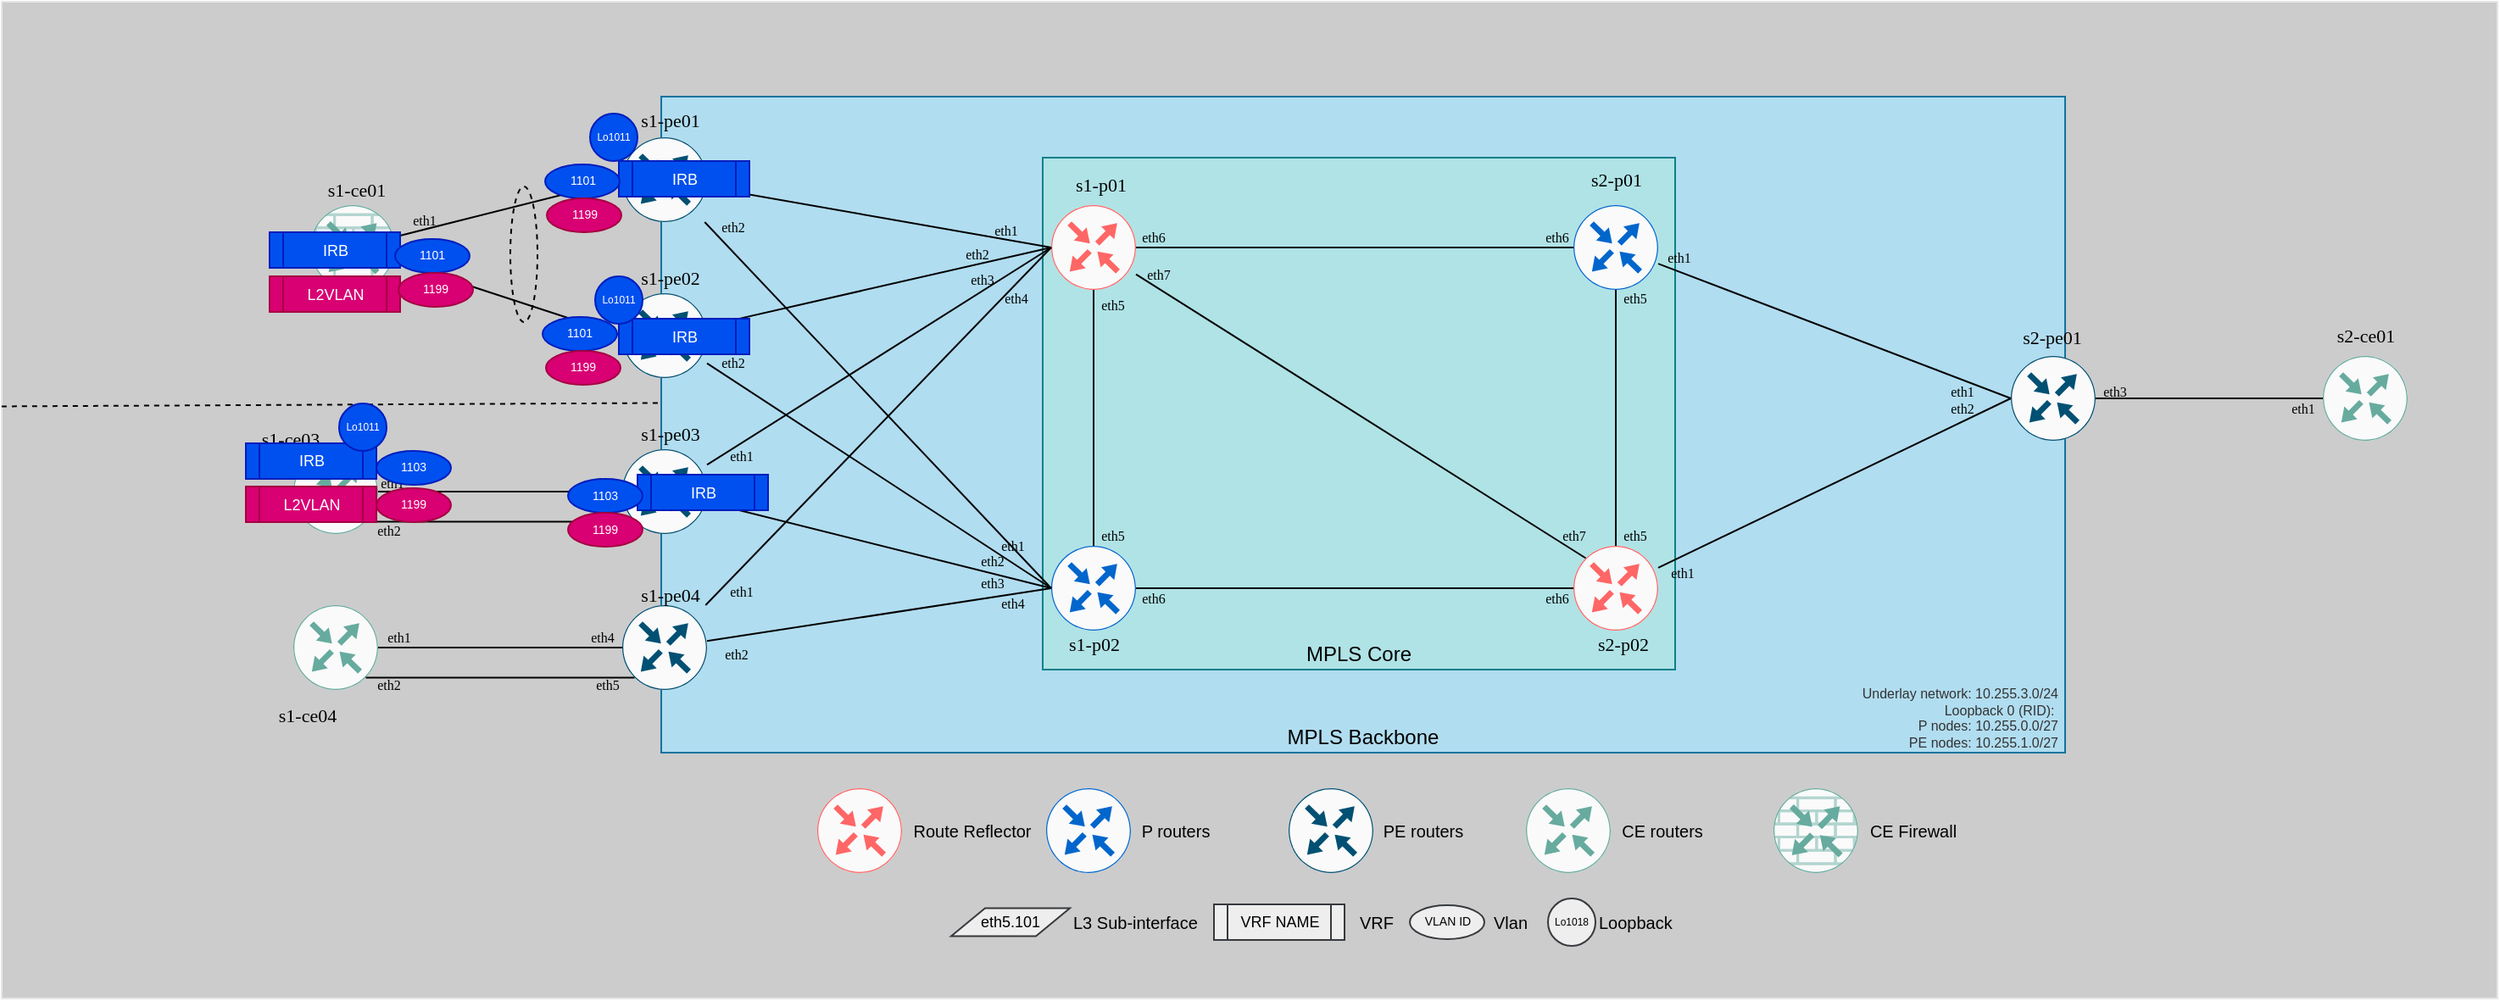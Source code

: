 <mxfile version="25.0.2">
  <diagram name="Page-1" id="-UelpCdYEey4y5baOnSz">
    <mxGraphModel dx="2059" dy="1216" grid="0" gridSize="10" guides="1" tooltips="1" connect="1" arrows="1" fold="1" page="0" pageScale="1" pageWidth="827" pageHeight="1169" math="0" shadow="0">
      <root>
        <mxCell id="0" />
        <mxCell id="-plp4mE1TCrz63QN9HbG-12" value="Background Image" parent="0" />
        <mxCell id="-plp4mE1TCrz63QN9HbG-13" value="" style="rounded=0;whiteSpace=wrap;html=1;fillColor=#CCCCCC;fontColor=#333333;strokeColor=#E6E6E6;" parent="-plp4mE1TCrz63QN9HbG-12" vertex="1">
          <mxGeometry x="-605" y="-124" width="1472" height="588" as="geometry" />
        </mxCell>
        <mxCell id="-plp4mE1TCrz63QN9HbG-14" value="" style="endArrow=none;dashed=1;html=1;rounded=0;fontSize=12;startSize=8;endSize=8;curved=1;entryX=0;entryY=0.467;entryDx=0;entryDy=0;entryPerimeter=0;exitX=0;exitY=0.406;exitDx=0;exitDy=0;exitPerimeter=0;" parent="-plp4mE1TCrz63QN9HbG-12" source="-plp4mE1TCrz63QN9HbG-13" target="WSuv4SzaL3Qnk7HgxCXB-33" edge="1">
          <mxGeometry width="50" height="50" relative="1" as="geometry">
            <mxPoint x="-587" y="136" as="sourcePoint" />
            <mxPoint x="-537" y="86" as="targetPoint" />
          </mxGeometry>
        </mxCell>
        <mxCell id="1" parent="0" />
        <mxCell id="WSuv4SzaL3Qnk7HgxCXB-33" value="MPLS Backbone" style="rounded=0;whiteSpace=wrap;html=1;fillColor=#b1ddf0;strokeColor=#10739e;verticalAlign=bottom;" parent="1" vertex="1">
          <mxGeometry x="-216" y="-68" width="828" height="387" as="geometry" />
        </mxCell>
        <mxCell id="WSuv4SzaL3Qnk7HgxCXB-26" value="MPLS Core" style="rounded=0;whiteSpace=wrap;html=1;fillColor=#b0e3e6;strokeColor=#0e8088;verticalAlign=bottom;" parent="1" vertex="1">
          <mxGeometry x="9" y="-32" width="373" height="302" as="geometry" />
        </mxCell>
        <mxCell id="WSuv4SzaL3Qnk7HgxCXB-204" value="" style="sketch=0;points=[[0.5,0,0],[1,0.5,0],[0.5,1,0],[0,0.5,0],[0.145,0.145,0],[0.856,0.145,0],[0.855,0.856,0],[0.145,0.855,0]];verticalLabelPosition=bottom;html=1;verticalAlign=top;aspect=fixed;align=center;pointerEvents=1;shape=mxgraph.cisco19.rect;prIcon=router;fillColor=#FAFAFA;strokeColor=#0066CC;fontSize=8;" parent="1" vertex="1">
          <mxGeometry x="11" y="340" width="50" height="50" as="geometry" />
        </mxCell>
        <mxCell id="WSuv4SzaL3Qnk7HgxCXB-205" value="P routers" style="text;html=1;align=center;verticalAlign=middle;resizable=0;points=[];autosize=1;strokeColor=none;fillColor=none;fontSize=10;" parent="1" vertex="1">
          <mxGeometry x="58" y="353" width="58" height="24" as="geometry" />
        </mxCell>
        <mxCell id="WSuv4SzaL3Qnk7HgxCXB-206" value="" style="sketch=0;points=[[0.5,0,0],[1,0.5,0],[0.5,1,0],[0,0.5,0],[0.145,0.145,0],[0.856,0.145,0],[0.855,0.856,0],[0.145,0.855,0]];verticalLabelPosition=bottom;html=1;verticalAlign=top;aspect=fixed;align=center;pointerEvents=1;shape=mxgraph.cisco19.rect;prIcon=router;fillColor=#FAFAFA;strokeColor=#005073;fontSize=8;" parent="1" vertex="1">
          <mxGeometry x="154" y="340" width="50" height="50" as="geometry" />
        </mxCell>
        <mxCell id="WSuv4SzaL3Qnk7HgxCXB-207" value="PE routers" style="text;html=1;align=center;verticalAlign=middle;resizable=0;points=[];autosize=1;strokeColor=none;fillColor=none;fontSize=10;" parent="1" vertex="1">
          <mxGeometry x="200.5" y="353" width="65" height="24" as="geometry" />
        </mxCell>
        <mxCell id="WSuv4SzaL3Qnk7HgxCXB-208" value="" style="sketch=0;points=[[0.5,0,0],[1,0.5,0],[0.5,1,0],[0,0.5,0],[0.145,0.145,0],[0.856,0.145,0],[0.855,0.856,0],[0.145,0.855,0]];verticalLabelPosition=bottom;html=1;verticalAlign=top;aspect=fixed;align=center;pointerEvents=1;shape=mxgraph.cisco19.rect;prIcon=router;fillColor=#FAFAFA;strokeColor=#67AB9F;fontSize=8;" parent="1" vertex="1">
          <mxGeometry x="294" y="340" width="50" height="50" as="geometry" />
        </mxCell>
        <mxCell id="WSuv4SzaL3Qnk7HgxCXB-209" value="CE routers" style="text;html=1;align=center;verticalAlign=middle;resizable=0;points=[];autosize=1;strokeColor=none;fillColor=none;fontSize=10;" parent="1" vertex="1">
          <mxGeometry x="341" y="353" width="66" height="24" as="geometry" />
        </mxCell>
        <mxCell id="WSuv4SzaL3Qnk7HgxCXB-210" value="" style="sketch=0;points=[[0.5,0,0],[1,0.5,0],[0.5,1,0],[0,0.5,0],[0.145,0.145,0],[0.856,0.145,0],[0.855,0.856,0],[0.145,0.855,0]];verticalLabelPosition=bottom;html=1;verticalAlign=top;aspect=fixed;align=center;pointerEvents=1;shape=mxgraph.cisco19.rect;prIcon=router_with_firewall;fillColor=#FAFAFA;strokeColor=#67AB9F;fontSize=8;" parent="1" vertex="1">
          <mxGeometry x="440" y="340" width="50" height="50" as="geometry" />
        </mxCell>
        <mxCell id="WSuv4SzaL3Qnk7HgxCXB-211" value="CE Firewall" style="text;html=1;align=center;verticalAlign=middle;resizable=0;points=[];autosize=1;strokeColor=none;fillColor=none;fontSize=10;" parent="1" vertex="1">
          <mxGeometry x="487" y="353" width="69" height="24" as="geometry" />
        </mxCell>
        <mxCell id="-plp4mE1TCrz63QN9HbG-1" value="VRF NAME" style="shape=process;whiteSpace=wrap;html=1;backgroundOutline=1;fillColor=#eeeeee;strokeColor=#36393d;fontSize=9;" parent="1" vertex="1">
          <mxGeometry x="110" y="408.5" width="77" height="21" as="geometry" />
        </mxCell>
        <mxCell id="-plp4mE1TCrz63QN9HbG-2" value="VRF" style="text;html=1;align=left;verticalAlign=middle;resizable=0;points=[];autosize=1;strokeColor=none;fillColor=none;fontSize=10;" parent="1" vertex="1">
          <mxGeometry x="194" y="407" width="38" height="24" as="geometry" />
        </mxCell>
        <mxCell id="-plp4mE1TCrz63QN9HbG-3" value="VLAN ID" style="ellipse;whiteSpace=wrap;html=1;fontSize=7;fillColor=#eeeeee;strokeColor=#36393d;" parent="1" vertex="1">
          <mxGeometry x="225.5" y="409" width="44" height="20" as="geometry" />
        </mxCell>
        <mxCell id="-plp4mE1TCrz63QN9HbG-5" value="Vlan" style="text;html=1;align=left;verticalAlign=middle;resizable=0;points=[];autosize=1;strokeColor=none;fillColor=none;fontSize=10;" parent="1" vertex="1">
          <mxGeometry x="273" y="407" width="38" height="24" as="geometry" />
        </mxCell>
        <mxCell id="-plp4mE1TCrz63QN9HbG-7" value="Lo1018" style="ellipse;whiteSpace=wrap;html=1;aspect=fixed;fillColor=#eeeeee;strokeColor=#36393d;fontSize=6;" parent="1" vertex="1">
          <mxGeometry x="307" y="405" width="28" height="28" as="geometry" />
        </mxCell>
        <mxCell id="-plp4mE1TCrz63QN9HbG-8" value="Loopback" style="text;html=1;align=left;verticalAlign=middle;resizable=0;points=[];autosize=1;strokeColor=none;fillColor=none;fontSize=10;" parent="1" vertex="1">
          <mxGeometry x="335" y="407" width="61" height="24" as="geometry" />
        </mxCell>
        <mxCell id="JTRN2UEG_rgVW73hcwAd-14" value="eth5.101" style="shape=parallelogram;perimeter=parallelogramPerimeter;whiteSpace=wrap;html=1;fixedSize=1;fontSize=9;fillColor=#eeeeee;strokeColor=#36393d;" parent="1" vertex="1">
          <mxGeometry x="-45" y="410.75" width="70" height="16.5" as="geometry" />
        </mxCell>
        <mxCell id="JTRN2UEG_rgVW73hcwAd-15" value="L3 Sub-interface" style="text;html=1;align=left;verticalAlign=middle;resizable=0;points=[];autosize=1;strokeColor=none;fillColor=none;fontSize=10;" parent="1" vertex="1">
          <mxGeometry x="25" y="407" width="91" height="24" as="geometry" />
        </mxCell>
        <mxCell id="JTRN2UEG_rgVW73hcwAd-22" value="s1-ce04" style="text;html=1;align=center;verticalAlign=middle;resizable=0;points=[];autosize=1;strokeColor=none;fillColor=none;fontSize=11;fontFamily=Verdana;" parent="1" vertex="1">
          <mxGeometry x="-456" y="284" width="62" height="25" as="geometry" />
        </mxCell>
        <mxCell id="WSuv4SzaL3Qnk7HgxCXB-57" value="Topology" parent="0" />
        <mxCell id="WSuv4SzaL3Qnk7HgxCXB-58" value="" style="sketch=0;points=[[0.5,0,0],[1,0.5,0],[0.5,1,0],[0,0.5,0],[0.145,0.145,0],[0.856,0.145,0],[0.855,0.856,0],[0.145,0.855,0]];verticalLabelPosition=bottom;html=1;verticalAlign=top;aspect=fixed;align=center;pointerEvents=1;shape=mxgraph.cisco19.rect;prIcon=router;fillColor=#FAFAFA;strokeColor=#005073;" parent="WSuv4SzaL3Qnk7HgxCXB-57" vertex="1">
          <mxGeometry x="-239" y="-44" width="50" height="50" as="geometry" />
        </mxCell>
        <mxCell id="WSuv4SzaL3Qnk7HgxCXB-59" value="" style="sketch=0;points=[[0.5,0,0],[1,0.5,0],[0.5,1,0],[0,0.5,0],[0.145,0.145,0],[0.856,0.145,0],[0.855,0.856,0],[0.145,0.855,0]];verticalLabelPosition=bottom;html=1;verticalAlign=top;aspect=fixed;align=center;pointerEvents=1;shape=mxgraph.cisco19.rect;prIcon=router;fillColor=#FAFAFA;strokeColor=#005073;" parent="WSuv4SzaL3Qnk7HgxCXB-57" vertex="1">
          <mxGeometry x="-239" y="48" width="50" height="50" as="geometry" />
        </mxCell>
        <mxCell id="WSuv4SzaL3Qnk7HgxCXB-60" value="" style="sketch=0;points=[[0.5,0,0],[1,0.5,0],[0.5,1,0],[0,0.5,0],[0.145,0.145,0],[0.856,0.145,0],[0.855,0.856,0],[0.145,0.855,0]];verticalLabelPosition=bottom;html=1;verticalAlign=top;aspect=fixed;align=center;pointerEvents=1;shape=mxgraph.cisco19.rect;prIcon=router;fillColor=#FAFAFA;strokeColor=#005073;" parent="WSuv4SzaL3Qnk7HgxCXB-57" vertex="1">
          <mxGeometry x="-239" y="140" width="50" height="50" as="geometry" />
        </mxCell>
        <mxCell id="WSuv4SzaL3Qnk7HgxCXB-61" value="" style="sketch=0;points=[[0.5,0,0],[1,0.5,0],[0.5,1,0],[0,0.5,0],[0.145,0.145,0],[0.856,0.145,0],[0.855,0.856,0],[0.145,0.855,0]];verticalLabelPosition=bottom;html=1;verticalAlign=top;aspect=fixed;align=center;pointerEvents=1;shape=mxgraph.cisco19.rect;prIcon=router;fillColor=#FAFAFA;strokeColor=#005073;" parent="WSuv4SzaL3Qnk7HgxCXB-57" vertex="1">
          <mxGeometry x="-239" y="232" width="50" height="50" as="geometry" />
        </mxCell>
        <mxCell id="WSuv4SzaL3Qnk7HgxCXB-62" value="" style="sketch=0;points=[[0.5,0,0],[1,0.5,0],[0.5,1,0],[0,0.5,0],[0.145,0.145,0],[0.856,0.145,0],[0.855,0.856,0],[0.145,0.855,0]];verticalLabelPosition=bottom;html=1;verticalAlign=top;aspect=fixed;align=center;pointerEvents=1;shape=mxgraph.cisco19.rect;prIcon=router;fillColor=#FAFAFA;strokeColor=#FF6666;" parent="WSuv4SzaL3Qnk7HgxCXB-57" vertex="1">
          <mxGeometry x="14" y="-4" width="50" height="50" as="geometry" />
        </mxCell>
        <mxCell id="WSuv4SzaL3Qnk7HgxCXB-63" value="" style="sketch=0;points=[[0.5,0,0],[1,0.5,0],[0.5,1,0],[0,0.5,0],[0.145,0.145,0],[0.856,0.145,0],[0.855,0.856,0],[0.145,0.855,0]];verticalLabelPosition=bottom;html=1;verticalAlign=top;aspect=fixed;align=center;pointerEvents=1;shape=mxgraph.cisco19.rect;prIcon=router;fillColor=#FAFAFA;strokeColor=#0066CC;" parent="WSuv4SzaL3Qnk7HgxCXB-57" vertex="1">
          <mxGeometry x="14" y="197" width="50" height="50" as="geometry" />
        </mxCell>
        <mxCell id="WSuv4SzaL3Qnk7HgxCXB-64" value="" style="sketch=0;points=[[0.5,0,0],[1,0.5,0],[0.5,1,0],[0,0.5,0],[0.145,0.145,0],[0.856,0.145,0],[0.855,0.856,0],[0.145,0.855,0]];verticalLabelPosition=bottom;html=1;verticalAlign=top;aspect=fixed;align=center;pointerEvents=1;shape=mxgraph.cisco19.rect;prIcon=router;fillColor=#FAFAFA;strokeColor=#0066CC;" parent="WSuv4SzaL3Qnk7HgxCXB-57" vertex="1">
          <mxGeometry x="322" y="-4" width="50" height="50" as="geometry" />
        </mxCell>
        <mxCell id="WSuv4SzaL3Qnk7HgxCXB-65" value="" style="sketch=0;points=[[0.5,0,0],[1,0.5,0],[0.5,1,0],[0,0.5,0],[0.145,0.145,0],[0.856,0.145,0],[0.855,0.856,0],[0.145,0.855,0]];verticalLabelPosition=bottom;html=1;verticalAlign=top;aspect=fixed;align=center;pointerEvents=1;shape=mxgraph.cisco19.rect;prIcon=router;fillColor=#FAFAFA;strokeColor=#FF6666;" parent="WSuv4SzaL3Qnk7HgxCXB-57" vertex="1">
          <mxGeometry x="322" y="197" width="50" height="50" as="geometry" />
        </mxCell>
        <mxCell id="WSuv4SzaL3Qnk7HgxCXB-66" value="" style="sketch=0;points=[[0.5,0,0],[1,0.5,0],[0.5,1,0],[0,0.5,0],[0.145,0.145,0],[0.856,0.145,0],[0.855,0.856,0],[0.145,0.855,0]];verticalLabelPosition=bottom;html=1;verticalAlign=top;aspect=fixed;align=center;pointerEvents=1;shape=mxgraph.cisco19.rect;prIcon=router;fillColor=#FAFAFA;strokeColor=#005073;" parent="WSuv4SzaL3Qnk7HgxCXB-57" vertex="1">
          <mxGeometry x="580" y="85" width="50" height="50" as="geometry" />
        </mxCell>
        <mxCell id="WSuv4SzaL3Qnk7HgxCXB-67" style="edgeStyle=none;curved=1;rounded=0;orthogonalLoop=1;jettySize=auto;html=1;entryX=0;entryY=0.5;entryDx=0;entryDy=0;entryPerimeter=0;fontSize=12;startSize=8;endSize=8;endArrow=none;endFill=0;" parent="WSuv4SzaL3Qnk7HgxCXB-57" source="WSuv4SzaL3Qnk7HgxCXB-61" target="WSuv4SzaL3Qnk7HgxCXB-63" edge="1">
          <mxGeometry relative="1" as="geometry" />
        </mxCell>
        <mxCell id="WSuv4SzaL3Qnk7HgxCXB-68" style="edgeStyle=none;curved=1;rounded=0;orthogonalLoop=1;jettySize=auto;html=1;entryX=0;entryY=0.5;entryDx=0;entryDy=0;entryPerimeter=0;fontSize=12;startSize=8;endSize=8;endArrow=none;endFill=0;" parent="WSuv4SzaL3Qnk7HgxCXB-57" source="WSuv4SzaL3Qnk7HgxCXB-60" target="WSuv4SzaL3Qnk7HgxCXB-63" edge="1">
          <mxGeometry relative="1" as="geometry" />
        </mxCell>
        <mxCell id="WSuv4SzaL3Qnk7HgxCXB-69" style="edgeStyle=none;curved=1;rounded=0;orthogonalLoop=1;jettySize=auto;html=1;entryX=0;entryY=0.5;entryDx=0;entryDy=0;entryPerimeter=0;fontSize=12;startSize=8;endSize=8;endArrow=none;endFill=0;" parent="WSuv4SzaL3Qnk7HgxCXB-57" source="WSuv4SzaL3Qnk7HgxCXB-59" target="WSuv4SzaL3Qnk7HgxCXB-62" edge="1">
          <mxGeometry relative="1" as="geometry" />
        </mxCell>
        <mxCell id="WSuv4SzaL3Qnk7HgxCXB-70" style="edgeStyle=none;curved=1;rounded=0;orthogonalLoop=1;jettySize=auto;html=1;entryX=0;entryY=0.5;entryDx=0;entryDy=0;entryPerimeter=0;fontSize=12;startSize=8;endSize=8;endArrow=none;endFill=0;" parent="WSuv4SzaL3Qnk7HgxCXB-57" source="WSuv4SzaL3Qnk7HgxCXB-58" target="WSuv4SzaL3Qnk7HgxCXB-62" edge="1">
          <mxGeometry relative="1" as="geometry" />
        </mxCell>
        <mxCell id="WSuv4SzaL3Qnk7HgxCXB-71" style="edgeStyle=none;curved=1;rounded=0;orthogonalLoop=1;jettySize=auto;html=1;fontSize=12;startSize=8;endSize=8;endArrow=none;endFill=0;strokeWidth=1;" parent="WSuv4SzaL3Qnk7HgxCXB-57" source="WSuv4SzaL3Qnk7HgxCXB-62" target="WSuv4SzaL3Qnk7HgxCXB-64" edge="1">
          <mxGeometry relative="1" as="geometry">
            <mxPoint x="252" y="21" as="targetPoint" />
          </mxGeometry>
        </mxCell>
        <mxCell id="WSuv4SzaL3Qnk7HgxCXB-72" style="edgeStyle=none;curved=1;rounded=0;orthogonalLoop=1;jettySize=auto;html=1;entryX=0;entryY=0.5;entryDx=0;entryDy=0;entryPerimeter=0;fontSize=12;startSize=8;endSize=8;endArrow=none;endFill=0;strokeWidth=1;" parent="WSuv4SzaL3Qnk7HgxCXB-57" source="WSuv4SzaL3Qnk7HgxCXB-63" target="WSuv4SzaL3Qnk7HgxCXB-65" edge="1">
          <mxGeometry relative="1" as="geometry" />
        </mxCell>
        <mxCell id="WSuv4SzaL3Qnk7HgxCXB-73" style="edgeStyle=none;curved=1;rounded=0;orthogonalLoop=1;jettySize=auto;html=1;fontSize=12;startSize=8;endSize=8;entryX=0.5;entryY=1;entryDx=0;entryDy=0;entryPerimeter=0;endArrow=none;endFill=0;strokeWidth=1;" parent="WSuv4SzaL3Qnk7HgxCXB-57" source="WSuv4SzaL3Qnk7HgxCXB-63" target="WSuv4SzaL3Qnk7HgxCXB-62" edge="1">
          <mxGeometry relative="1" as="geometry">
            <mxPoint x="325" y="31" as="targetPoint" />
          </mxGeometry>
        </mxCell>
        <mxCell id="WSuv4SzaL3Qnk7HgxCXB-74" style="edgeStyle=none;curved=1;rounded=0;orthogonalLoop=1;jettySize=auto;html=1;entryX=0.5;entryY=0;entryDx=0;entryDy=0;entryPerimeter=0;fontSize=12;startSize=8;endSize=8;endArrow=none;endFill=0;strokeWidth=1;" parent="WSuv4SzaL3Qnk7HgxCXB-57" source="WSuv4SzaL3Qnk7HgxCXB-64" target="WSuv4SzaL3Qnk7HgxCXB-65" edge="1">
          <mxGeometry relative="1" as="geometry" />
        </mxCell>
        <mxCell id="WSuv4SzaL3Qnk7HgxCXB-75" style="edgeStyle=none;curved=1;rounded=0;orthogonalLoop=1;jettySize=auto;html=1;entryX=0.145;entryY=0.145;entryDx=0;entryDy=0;entryPerimeter=0;fontSize=12;startSize=8;endSize=8;endArrow=none;endFill=0;strokeWidth=1;" parent="WSuv4SzaL3Qnk7HgxCXB-57" source="WSuv4SzaL3Qnk7HgxCXB-62" target="WSuv4SzaL3Qnk7HgxCXB-65" edge="1">
          <mxGeometry relative="1" as="geometry" />
        </mxCell>
        <mxCell id="WSuv4SzaL3Qnk7HgxCXB-76" style="edgeStyle=none;curved=1;rounded=0;orthogonalLoop=1;jettySize=auto;html=1;entryX=0;entryY=0.5;entryDx=0;entryDy=0;entryPerimeter=0;fontSize=12;startSize=8;endSize=8;endArrow=none;endFill=0;" parent="WSuv4SzaL3Qnk7HgxCXB-57" source="WSuv4SzaL3Qnk7HgxCXB-58" target="WSuv4SzaL3Qnk7HgxCXB-63" edge="1">
          <mxGeometry relative="1" as="geometry" />
        </mxCell>
        <mxCell id="WSuv4SzaL3Qnk7HgxCXB-77" style="edgeStyle=none;curved=1;rounded=0;orthogonalLoop=1;jettySize=auto;html=1;entryX=0;entryY=0.5;entryDx=0;entryDy=0;entryPerimeter=0;fontSize=12;startSize=8;endSize=8;endArrow=none;endFill=0;" parent="WSuv4SzaL3Qnk7HgxCXB-57" source="WSuv4SzaL3Qnk7HgxCXB-59" target="WSuv4SzaL3Qnk7HgxCXB-63" edge="1">
          <mxGeometry relative="1" as="geometry" />
        </mxCell>
        <mxCell id="WSuv4SzaL3Qnk7HgxCXB-78" style="edgeStyle=none;curved=1;rounded=0;orthogonalLoop=1;jettySize=auto;html=1;entryX=0;entryY=0.5;entryDx=0;entryDy=0;entryPerimeter=0;fontSize=12;startSize=8;endSize=8;endArrow=none;endFill=0;" parent="WSuv4SzaL3Qnk7HgxCXB-57" source="WSuv4SzaL3Qnk7HgxCXB-60" target="WSuv4SzaL3Qnk7HgxCXB-62" edge="1">
          <mxGeometry relative="1" as="geometry" />
        </mxCell>
        <mxCell id="WSuv4SzaL3Qnk7HgxCXB-79" style="edgeStyle=none;curved=1;rounded=0;orthogonalLoop=1;jettySize=auto;html=1;entryX=0;entryY=0.5;entryDx=0;entryDy=0;entryPerimeter=0;fontSize=12;startSize=8;endSize=8;endArrow=none;endFill=0;" parent="WSuv4SzaL3Qnk7HgxCXB-57" source="WSuv4SzaL3Qnk7HgxCXB-61" target="WSuv4SzaL3Qnk7HgxCXB-62" edge="1">
          <mxGeometry relative="1" as="geometry" />
        </mxCell>
        <mxCell id="WSuv4SzaL3Qnk7HgxCXB-80" style="edgeStyle=none;curved=1;rounded=0;orthogonalLoop=1;jettySize=auto;html=1;entryX=0;entryY=0.5;entryDx=0;entryDy=0;entryPerimeter=0;fontSize=12;startSize=8;endSize=8;endArrow=none;endFill=0;" parent="WSuv4SzaL3Qnk7HgxCXB-57" source="WSuv4SzaL3Qnk7HgxCXB-64" target="WSuv4SzaL3Qnk7HgxCXB-66" edge="1">
          <mxGeometry relative="1" as="geometry" />
        </mxCell>
        <mxCell id="WSuv4SzaL3Qnk7HgxCXB-81" style="edgeStyle=none;curved=1;rounded=0;orthogonalLoop=1;jettySize=auto;html=1;entryX=0;entryY=0.5;entryDx=0;entryDy=0;entryPerimeter=0;fontSize=12;startSize=8;endSize=8;endArrow=none;endFill=0;" parent="WSuv4SzaL3Qnk7HgxCXB-57" source="WSuv4SzaL3Qnk7HgxCXB-65" target="WSuv4SzaL3Qnk7HgxCXB-66" edge="1">
          <mxGeometry relative="1" as="geometry" />
        </mxCell>
        <mxCell id="WSuv4SzaL3Qnk7HgxCXB-86" value="" style="sketch=0;points=[[0.5,0,0],[1,0.5,0],[0.5,1,0],[0,0.5,0],[0.145,0.145,0],[0.856,0.145,0],[0.855,0.856,0],[0.145,0.855,0]];verticalLabelPosition=bottom;html=1;verticalAlign=top;aspect=fixed;align=center;pointerEvents=1;shape=mxgraph.cisco19.rect;prIcon=router_with_firewall;fillColor=#FAFAFA;strokeColor=#67AB9F;" parent="WSuv4SzaL3Qnk7HgxCXB-57" vertex="1">
          <mxGeometry x="-423" y="-4" width="50" height="50" as="geometry" />
        </mxCell>
        <mxCell id="WSuv4SzaL3Qnk7HgxCXB-90" style="edgeStyle=none;curved=1;rounded=0;orthogonalLoop=1;jettySize=auto;html=1;entryX=0;entryY=0.5;entryDx=0;entryDy=0;entryPerimeter=0;fontSize=12;startSize=8;endSize=8;endArrow=none;endFill=0;" parent="WSuv4SzaL3Qnk7HgxCXB-57" source="WSuv4SzaL3Qnk7HgxCXB-86" target="WSuv4SzaL3Qnk7HgxCXB-58" edge="1">
          <mxGeometry relative="1" as="geometry" />
        </mxCell>
        <mxCell id="WSuv4SzaL3Qnk7HgxCXB-91" style="edgeStyle=none;curved=1;rounded=0;orthogonalLoop=1;jettySize=auto;html=1;entryX=0;entryY=0.5;entryDx=0;entryDy=0;entryPerimeter=0;fontSize=12;startSize=8;endSize=8;endArrow=none;endFill=0;" parent="WSuv4SzaL3Qnk7HgxCXB-57" source="WSuv4SzaL3Qnk7HgxCXB-86" target="WSuv4SzaL3Qnk7HgxCXB-59" edge="1">
          <mxGeometry relative="1" as="geometry" />
        </mxCell>
        <mxCell id="WSuv4SzaL3Qnk7HgxCXB-95" value="" style="sketch=0;points=[[0.5,0,0],[1,0.5,0],[0.5,1,0],[0,0.5,0],[0.145,0.145,0],[0.856,0.145,0],[0.855,0.856,0],[0.145,0.855,0]];verticalLabelPosition=bottom;html=1;verticalAlign=top;aspect=fixed;align=center;pointerEvents=1;shape=mxgraph.cisco19.rect;prIcon=router;fillColor=#FAFAFA;strokeColor=#67AB9F;" parent="WSuv4SzaL3Qnk7HgxCXB-57" vertex="1">
          <mxGeometry x="764" y="85" width="50" height="50" as="geometry" />
        </mxCell>
        <mxCell id="WSuv4SzaL3Qnk7HgxCXB-97" style="edgeStyle=none;curved=1;rounded=0;orthogonalLoop=1;jettySize=auto;html=1;entryX=1;entryY=0.5;entryDx=0;entryDy=0;entryPerimeter=0;fontSize=12;startSize=8;endSize=8;endArrow=none;endFill=0;" parent="WSuv4SzaL3Qnk7HgxCXB-57" source="WSuv4SzaL3Qnk7HgxCXB-95" target="WSuv4SzaL3Qnk7HgxCXB-66" edge="1">
          <mxGeometry relative="1" as="geometry" />
        </mxCell>
        <mxCell id="WSuv4SzaL3Qnk7HgxCXB-151" value="" style="ellipse;whiteSpace=wrap;html=1;fillColor=none;dashed=1;" parent="WSuv4SzaL3Qnk7HgxCXB-57" vertex="1">
          <mxGeometry x="-305" y="-15" width="16" height="80" as="geometry" />
        </mxCell>
        <UserObject label="&lt;div&gt;&lt;span data-lucid-type=&quot;application/vnd.lucid.text&quot; data-lucid-content=&quot;{&amp;quot;t&amp;quot;:&amp;quot;Loopback 0 (RID): 1.0.0.x ISIS: 49.019.168.0.00x.00&amp;quot;,&amp;quot;m&amp;quot;:[{&amp;quot;s&amp;quot;:0,&amp;quot;n&amp;quot;:&amp;quot;a&amp;quot;,&amp;quot;v&amp;quot;:&amp;quot;left&amp;quot;},{&amp;quot;s&amp;quot;:0,&amp;quot;n&amp;quot;:&amp;quot;c&amp;quot;,&amp;quot;v&amp;quot;:&amp;quot;333333ff&amp;quot;,&amp;quot;e&amp;quot;:56},{&amp;quot;s&amp;quot;:0,&amp;quot;n&amp;quot;:&amp;quot;s&amp;quot;,&amp;quot;v&amp;quot;:17.778,&amp;quot;e&amp;quot;:56}]}&quot;&gt;&lt;span style=&quot;color: rgb(51, 51, 51);&quot;&gt;&lt;font&gt;Underlay network: 10.255.3.0/24&lt;/font&gt;&lt;/span&gt;&lt;/span&gt;&lt;/div&gt;&lt;span data-lucid-type=&quot;application/vnd.lucid.text&quot; data-lucid-content=&quot;{&amp;quot;t&amp;quot;:&amp;quot;Loopback 0 (RID): 1.0.0.x ISIS: 49.019.168.0.00x.00&amp;quot;,&amp;quot;m&amp;quot;:[{&amp;quot;s&amp;quot;:0,&amp;quot;n&amp;quot;:&amp;quot;a&amp;quot;,&amp;quot;v&amp;quot;:&amp;quot;left&amp;quot;},{&amp;quot;s&amp;quot;:0,&amp;quot;n&amp;quot;:&amp;quot;c&amp;quot;,&amp;quot;v&amp;quot;:&amp;quot;333333ff&amp;quot;,&amp;quot;e&amp;quot;:56},{&amp;quot;s&amp;quot;:0,&amp;quot;n&amp;quot;:&amp;quot;s&amp;quot;,&amp;quot;v&amp;quot;:17.778,&amp;quot;e&amp;quot;:56}]}&quot;&gt;&lt;span style=&quot;color: rgb(51, 51, 51);&quot;&gt;&lt;font&gt;Loopback 0 (RID):&amp;nbsp;&lt;br&gt;&lt;/font&gt;&lt;/span&gt;&lt;/span&gt;&lt;div&gt;&lt;span data-lucid-type=&quot;application/vnd.lucid.text&quot; data-lucid-content=&quot;{&amp;quot;t&amp;quot;:&amp;quot;Loopback 0 (RID): 1.0.0.x ISIS: 49.019.168.0.00x.00&amp;quot;,&amp;quot;m&amp;quot;:[{&amp;quot;s&amp;quot;:0,&amp;quot;n&amp;quot;:&amp;quot;a&amp;quot;,&amp;quot;v&amp;quot;:&amp;quot;left&amp;quot;},{&amp;quot;s&amp;quot;:0,&amp;quot;n&amp;quot;:&amp;quot;c&amp;quot;,&amp;quot;v&amp;quot;:&amp;quot;333333ff&amp;quot;,&amp;quot;e&amp;quot;:56},{&amp;quot;s&amp;quot;:0,&amp;quot;n&amp;quot;:&amp;quot;s&amp;quot;,&amp;quot;v&amp;quot;:17.778,&amp;quot;e&amp;quot;:56}]}&quot;&gt;&lt;font style=&quot;&quot;&gt;&lt;font color=&quot;#333333&quot;&gt;P nodes: 10.255.0.0/27&lt;/font&gt;&lt;br&gt;&lt;/font&gt;&lt;/span&gt;&lt;/div&gt;&lt;div&gt;&lt;span data-lucid-type=&quot;application/vnd.lucid.text&quot; data-lucid-content=&quot;{&amp;quot;t&amp;quot;:&amp;quot;Loopback 0 (RID): 1.0.0.x ISIS: 49.019.168.0.00x.00&amp;quot;,&amp;quot;m&amp;quot;:[{&amp;quot;s&amp;quot;:0,&amp;quot;n&amp;quot;:&amp;quot;a&amp;quot;,&amp;quot;v&amp;quot;:&amp;quot;left&amp;quot;},{&amp;quot;s&amp;quot;:0,&amp;quot;n&amp;quot;:&amp;quot;c&amp;quot;,&amp;quot;v&amp;quot;:&amp;quot;333333ff&amp;quot;,&amp;quot;e&amp;quot;:56},{&amp;quot;s&amp;quot;:0,&amp;quot;n&amp;quot;:&amp;quot;s&amp;quot;,&amp;quot;v&amp;quot;:17.778,&amp;quot;e&amp;quot;:56}]}&quot;&gt;&lt;font style=&quot;&quot;&gt;&lt;font color=&quot;#333333&quot;&gt;PE nodes:&amp;nbsp;&lt;/font&gt;&lt;/font&gt;&lt;/span&gt;&lt;span style=&quot;background-color: initial;&quot;&gt;&lt;font color=&quot;#333333&quot;&gt;10.255.1.0/27&lt;/font&gt;&lt;/span&gt;&lt;/div&gt;" id="WSuv4SzaL3Qnk7HgxCXB-153">
          <mxCell style="text;whiteSpace=wrap;html=1;align=right;fontSize=8;fontFamily=Helvetica;" parent="WSuv4SzaL3Qnk7HgxCXB-57" vertex="1">
            <mxGeometry x="485" y="273" width="125" height="38" as="geometry" />
          </mxCell>
        </UserObject>
        <mxCell id="WSuv4SzaL3Qnk7HgxCXB-192" value="" style="sketch=0;points=[[0.5,0,0],[1,0.5,0],[0.5,1,0],[0,0.5,0],[0.145,0.145,0],[0.856,0.145,0],[0.855,0.856,0],[0.145,0.855,0]];verticalLabelPosition=bottom;html=1;verticalAlign=top;aspect=fixed;align=center;pointerEvents=1;shape=mxgraph.cisco19.rect;prIcon=router;fillColor=#FAFAFA;strokeColor=#67AB9F;" parent="WSuv4SzaL3Qnk7HgxCXB-57" vertex="1">
          <mxGeometry x="-433" y="140" width="50" height="50" as="geometry" />
        </mxCell>
        <mxCell id="WSuv4SzaL3Qnk7HgxCXB-198" value="" style="sketch=0;points=[[0.5,0,0],[1,0.5,0],[0.5,1,0],[0,0.5,0],[0.145,0.145,0],[0.856,0.145,0],[0.855,0.856,0],[0.145,0.855,0]];verticalLabelPosition=bottom;html=1;verticalAlign=top;aspect=fixed;align=center;pointerEvents=1;shape=mxgraph.cisco19.rect;prIcon=router;fillColor=#FAFAFA;strokeColor=#67AB9F;dashed=1;dashPattern=8 8;" parent="WSuv4SzaL3Qnk7HgxCXB-57" vertex="1">
          <mxGeometry x="-433" y="232" width="50" height="50" as="geometry" />
        </mxCell>
        <mxCell id="WSuv4SzaL3Qnk7HgxCXB-200" style="edgeStyle=none;curved=1;rounded=0;orthogonalLoop=1;jettySize=auto;html=1;entryX=0;entryY=0.5;entryDx=0;entryDy=0;entryPerimeter=0;fontSize=12;startSize=8;endSize=8;endArrow=none;endFill=0;exitX=1;exitY=0.5;exitDx=0;exitDy=0;exitPerimeter=0;" parent="WSuv4SzaL3Qnk7HgxCXB-57" source="WSuv4SzaL3Qnk7HgxCXB-192" target="WSuv4SzaL3Qnk7HgxCXB-60" edge="1">
          <mxGeometry relative="1" as="geometry">
            <mxPoint x="-363" y="39" as="sourcePoint" />
            <mxPoint x="-229" y="83" as="targetPoint" />
          </mxGeometry>
        </mxCell>
        <mxCell id="WSuv4SzaL3Qnk7HgxCXB-201" style="edgeStyle=none;curved=1;rounded=0;orthogonalLoop=1;jettySize=auto;html=1;entryX=0;entryY=0.5;entryDx=0;entryDy=0;entryPerimeter=0;fontSize=12;startSize=8;endSize=8;endArrow=none;endFill=0;exitX=1;exitY=0.5;exitDx=0;exitDy=0;exitPerimeter=0;" parent="WSuv4SzaL3Qnk7HgxCXB-57" source="WSuv4SzaL3Qnk7HgxCXB-198" target="WSuv4SzaL3Qnk7HgxCXB-61" edge="1">
          <mxGeometry relative="1" as="geometry">
            <mxPoint x="-353" y="49" as="sourcePoint" />
            <mxPoint x="-219" y="93" as="targetPoint" />
          </mxGeometry>
        </mxCell>
        <mxCell id="-plp4mE1TCrz63QN9HbG-9" value="" style="sketch=0;points=[[0.5,0,0],[1,0.5,0],[0.5,1,0],[0,0.5,0],[0.145,0.145,0],[0.856,0.145,0],[0.855,0.856,0],[0.145,0.855,0]];verticalLabelPosition=bottom;html=1;verticalAlign=top;aspect=fixed;align=center;pointerEvents=1;shape=mxgraph.cisco19.rect;prIcon=router;fillColor=#FAFAFA;strokeColor=#FF6666;" parent="WSuv4SzaL3Qnk7HgxCXB-57" vertex="1">
          <mxGeometry x="-124" y="340" width="50" height="50" as="geometry" />
        </mxCell>
        <mxCell id="-plp4mE1TCrz63QN9HbG-10" value="Route Reflector" style="text;html=1;align=center;verticalAlign=middle;resizable=0;points=[];autosize=1;strokeColor=none;fillColor=none;fontSize=10;" parent="WSuv4SzaL3Qnk7HgxCXB-57" vertex="1">
          <mxGeometry x="-77" y="353" width="87" height="24" as="geometry" />
        </mxCell>
        <mxCell id="JTRN2UEG_rgVW73hcwAd-1" style="edgeStyle=none;curved=1;rounded=0;orthogonalLoop=1;jettySize=auto;html=1;entryX=0.145;entryY=0.855;entryDx=0;entryDy=0;entryPerimeter=0;fontSize=12;startSize=8;endSize=8;endArrow=none;endFill=0;exitX=0.855;exitY=0.856;exitDx=0;exitDy=0;exitPerimeter=0;" parent="WSuv4SzaL3Qnk7HgxCXB-57" source="WSuv4SzaL3Qnk7HgxCXB-198" target="WSuv4SzaL3Qnk7HgxCXB-61" edge="1">
          <mxGeometry relative="1" as="geometry">
            <mxPoint x="-373" y="267" as="sourcePoint" />
            <mxPoint x="-229" y="267" as="targetPoint" />
          </mxGeometry>
        </mxCell>
        <mxCell id="JTRN2UEG_rgVW73hcwAd-6" style="edgeStyle=none;curved=1;rounded=0;orthogonalLoop=1;jettySize=auto;html=1;entryX=0.145;entryY=0.855;entryDx=0;entryDy=0;entryPerimeter=0;fontSize=12;startSize=8;endSize=8;endArrow=none;endFill=0;exitX=0.855;exitY=0.856;exitDx=0;exitDy=0;exitPerimeter=0;" parent="WSuv4SzaL3Qnk7HgxCXB-57" source="WSuv4SzaL3Qnk7HgxCXB-192" target="WSuv4SzaL3Qnk7HgxCXB-60" edge="1">
          <mxGeometry relative="1" as="geometry">
            <mxPoint x="-380" y="285" as="sourcePoint" />
            <mxPoint x="-222" y="285" as="targetPoint" />
          </mxGeometry>
        </mxCell>
        <mxCell id="WSuv4SzaL3Qnk7HgxCXB-48" value="Hostnames" parent="0" />
        <mxCell id="WSuv4SzaL3Qnk7HgxCXB-49" value="s1-p01" style="text;html=1;align=center;verticalAlign=middle;resizable=0;points=[];autosize=1;strokeColor=none;fillColor=none;fontSize=11;fontFamily=Verdana;" parent="WSuv4SzaL3Qnk7HgxCXB-48" vertex="1">
          <mxGeometry x="14" y="-29" width="57" height="25" as="geometry" />
        </mxCell>
        <mxCell id="WSuv4SzaL3Qnk7HgxCXB-50" value="s1-p02" style="text;html=1;align=center;verticalAlign=middle;resizable=0;points=[];autosize=1;strokeColor=none;fillColor=none;fontSize=11;fontFamily=Verdana;" parent="WSuv4SzaL3Qnk7HgxCXB-48" vertex="1">
          <mxGeometry x="10.5" y="242" width="57" height="25" as="geometry" />
        </mxCell>
        <mxCell id="WSuv4SzaL3Qnk7HgxCXB-51" value="s2-pe01" style="text;html=1;align=center;verticalAlign=middle;resizable=0;points=[];autosize=1;strokeColor=none;fillColor=none;fontSize=11;fontFamily=Verdana;" parent="WSuv4SzaL3Qnk7HgxCXB-48" vertex="1">
          <mxGeometry x="572" y="61" width="63" height="25" as="geometry" />
        </mxCell>
        <mxCell id="WSuv4SzaL3Qnk7HgxCXB-52" value="s1-pe02" style="text;html=1;align=center;verticalAlign=middle;resizable=0;points=[];autosize=1;strokeColor=none;fillColor=none;fontSize=11;fontFamily=Verdana;" parent="WSuv4SzaL3Qnk7HgxCXB-48" vertex="1">
          <mxGeometry x="-243" y="26" width="63" height="25" as="geometry" />
        </mxCell>
        <mxCell id="WSuv4SzaL3Qnk7HgxCXB-53" value="s1-pe03" style="text;html=1;align=center;verticalAlign=middle;resizable=0;points=[];autosize=1;strokeColor=none;fillColor=none;fontSize=11;fontFamily=Verdana;" parent="WSuv4SzaL3Qnk7HgxCXB-48" vertex="1">
          <mxGeometry x="-243" y="118" width="63" height="25" as="geometry" />
        </mxCell>
        <mxCell id="WSuv4SzaL3Qnk7HgxCXB-54" value="s1-pe04" style="text;html=1;align=center;verticalAlign=middle;resizable=0;points=[];autosize=1;strokeColor=none;fillColor=none;fontSize=11;fontFamily=Verdana;" parent="WSuv4SzaL3Qnk7HgxCXB-48" vertex="1">
          <mxGeometry x="-243" y="213" width="63" height="25" as="geometry" />
        </mxCell>
        <mxCell id="WSuv4SzaL3Qnk7HgxCXB-55" value="s2-p02" style="text;html=1;align=center;verticalAlign=middle;resizable=0;points=[];autosize=1;strokeColor=none;fillColor=none;fontSize=11;fontFamily=Verdana;" parent="WSuv4SzaL3Qnk7HgxCXB-48" vertex="1">
          <mxGeometry x="322" y="242" width="57" height="25" as="geometry" />
        </mxCell>
        <mxCell id="WSuv4SzaL3Qnk7HgxCXB-56" value="s2-p01" style="text;html=1;align=center;verticalAlign=middle;resizable=0;points=[];autosize=1;strokeColor=none;fillColor=none;fontSize=11;fontFamily=Verdana;" parent="WSuv4SzaL3Qnk7HgxCXB-48" vertex="1">
          <mxGeometry x="318.5" y="-31.5" width="57" height="25" as="geometry" />
        </mxCell>
        <mxCell id="WSuv4SzaL3Qnk7HgxCXB-98" value="s1-ce01" style="text;html=1;align=center;verticalAlign=middle;resizable=0;points=[];autosize=1;strokeColor=none;fillColor=none;fontSize=11;fontFamily=Verdana;" parent="WSuv4SzaL3Qnk7HgxCXB-48" vertex="1">
          <mxGeometry x="-427.5" y="-26" width="62" height="25" as="geometry" />
        </mxCell>
        <mxCell id="WSuv4SzaL3Qnk7HgxCXB-100" value="s2-ce01" style="text;html=1;align=center;verticalAlign=middle;resizable=0;points=[];autosize=1;strokeColor=none;fillColor=none;fontSize=11;fontFamily=Verdana;" parent="WSuv4SzaL3Qnk7HgxCXB-48" vertex="1">
          <mxGeometry x="758" y="60.5" width="62" height="25" as="geometry" />
        </mxCell>
        <mxCell id="WSuv4SzaL3Qnk7HgxCXB-101" value="s1-pe01" style="text;html=1;align=center;verticalAlign=middle;resizable=0;points=[];autosize=1;strokeColor=none;fillColor=none;fontSize=11;fontFamily=Verdana;" parent="WSuv4SzaL3Qnk7HgxCXB-48" vertex="1">
          <mxGeometry x="-243" y="-67" width="63" height="25" as="geometry" />
        </mxCell>
        <mxCell id="WSuv4SzaL3Qnk7HgxCXB-203" value="s1-ce03" style="text;html=1;align=center;verticalAlign=middle;resizable=0;points=[];autosize=1;strokeColor=none;fillColor=none;fontSize=11;fontFamily=Verdana;" parent="WSuv4SzaL3Qnk7HgxCXB-48" vertex="1">
          <mxGeometry x="-466" y="121" width="62" height="25" as="geometry" />
        </mxCell>
        <mxCell id="WSuv4SzaL3Qnk7HgxCXB-106" value="Interfaces" parent="0" />
        <mxCell id="WSuv4SzaL3Qnk7HgxCXB-107" value="eth1" style="text;html=1;align=center;verticalAlign=middle;resizable=0;points=[];autosize=1;strokeColor=none;fillColor=none;fontSize=8;fontFamily=Verdana;" parent="WSuv4SzaL3Qnk7HgxCXB-106" vertex="1">
          <mxGeometry x="-374" y="-6" width="36" height="22" as="geometry" />
        </mxCell>
        <mxCell id="WSuv4SzaL3Qnk7HgxCXB-108" value="eth2" style="text;html=1;align=center;verticalAlign=middle;resizable=0;points=[];autosize=1;strokeColor=none;fillColor=none;fontSize=8;fontFamily=Verdana;" parent="WSuv4SzaL3Qnk7HgxCXB-106" vertex="1">
          <mxGeometry x="-377" y="31" width="36" height="22" as="geometry" />
        </mxCell>
        <mxCell id="WSuv4SzaL3Qnk7HgxCXB-109" value="eth4" style="text;html=1;align=center;verticalAlign=middle;resizable=0;points=[];autosize=1;strokeColor=none;fillColor=none;fontSize=8;fontFamily=Verdana;" parent="WSuv4SzaL3Qnk7HgxCXB-106" vertex="1">
          <mxGeometry x="-275" y="-34" width="36" height="22" as="geometry" />
        </mxCell>
        <mxCell id="WSuv4SzaL3Qnk7HgxCXB-110" value="eth4" style="text;html=1;align=center;verticalAlign=middle;resizable=0;points=[];autosize=1;strokeColor=none;fillColor=none;fontSize=8;fontFamily=Verdana;" parent="WSuv4SzaL3Qnk7HgxCXB-106" vertex="1">
          <mxGeometry x="-275" y="66" width="36" height="22" as="geometry" />
        </mxCell>
        <mxCell id="WSuv4SzaL3Qnk7HgxCXB-111" value="eth4" style="text;html=1;align=center;verticalAlign=middle;resizable=0;points=[];autosize=1;strokeColor=none;fillColor=none;fontSize=8;fontFamily=Verdana;" parent="WSuv4SzaL3Qnk7HgxCXB-106" vertex="1">
          <mxGeometry x="-270" y="149" width="36" height="22" as="geometry" />
        </mxCell>
        <mxCell id="WSuv4SzaL3Qnk7HgxCXB-112" value="eth4" style="text;html=1;align=center;verticalAlign=middle;resizable=0;points=[];autosize=1;strokeColor=none;fillColor=none;fontSize=8;fontFamily=Verdana;" parent="WSuv4SzaL3Qnk7HgxCXB-106" vertex="1">
          <mxGeometry x="-269" y="240" width="36" height="22" as="geometry" />
        </mxCell>
        <mxCell id="WSuv4SzaL3Qnk7HgxCXB-115" value="eth1" style="text;html=1;align=center;verticalAlign=middle;resizable=0;points=[];autosize=1;strokeColor=none;fillColor=none;fontSize=8;fontFamily=Verdana;" parent="WSuv4SzaL3Qnk7HgxCXB-106" vertex="1">
          <mxGeometry x="-190" y="-32" width="36" height="22" as="geometry" />
        </mxCell>
        <mxCell id="WSuv4SzaL3Qnk7HgxCXB-116" value="eth2" style="text;html=1;align=center;verticalAlign=middle;resizable=0;points=[];autosize=1;strokeColor=none;fillColor=none;fontSize=8;fontFamily=Verdana;" parent="WSuv4SzaL3Qnk7HgxCXB-106" vertex="1">
          <mxGeometry x="-192" y="-2" width="36" height="22" as="geometry" />
        </mxCell>
        <mxCell id="WSuv4SzaL3Qnk7HgxCXB-117" value="eth1" style="text;html=1;align=center;verticalAlign=middle;resizable=0;points=[];autosize=1;strokeColor=none;fillColor=none;fontSize=8;fontFamily=Verdana;" parent="WSuv4SzaL3Qnk7HgxCXB-106" vertex="1">
          <mxGeometry x="-190" y="59" width="36" height="22" as="geometry" />
        </mxCell>
        <mxCell id="WSuv4SzaL3Qnk7HgxCXB-118" value="eth2" style="text;html=1;align=center;verticalAlign=middle;resizable=0;points=[];autosize=1;strokeColor=none;fillColor=none;fontSize=8;fontFamily=Verdana;" parent="WSuv4SzaL3Qnk7HgxCXB-106" vertex="1">
          <mxGeometry x="-192" y="78" width="36" height="22" as="geometry" />
        </mxCell>
        <mxCell id="WSuv4SzaL3Qnk7HgxCXB-119" value="eth1" style="text;html=1;align=center;verticalAlign=middle;resizable=0;points=[];autosize=1;strokeColor=none;fillColor=none;fontSize=8;fontFamily=Verdana;" parent="WSuv4SzaL3Qnk7HgxCXB-106" vertex="1">
          <mxGeometry x="-187" y="132.5" width="36" height="22" as="geometry" />
        </mxCell>
        <mxCell id="WSuv4SzaL3Qnk7HgxCXB-120" value="eth2" style="text;html=1;align=center;verticalAlign=middle;resizable=0;points=[];autosize=1;strokeColor=none;fillColor=none;fontSize=8;fontFamily=Verdana;" parent="WSuv4SzaL3Qnk7HgxCXB-106" vertex="1">
          <mxGeometry x="-190" y="158" width="36" height="22" as="geometry" />
        </mxCell>
        <mxCell id="WSuv4SzaL3Qnk7HgxCXB-121" value="eth1" style="text;html=1;align=center;verticalAlign=middle;resizable=0;points=[];autosize=1;strokeColor=none;fillColor=none;fontSize=8;fontFamily=Verdana;" parent="WSuv4SzaL3Qnk7HgxCXB-106" vertex="1">
          <mxGeometry x="-187" y="213" width="36" height="22" as="geometry" />
        </mxCell>
        <mxCell id="WSuv4SzaL3Qnk7HgxCXB-122" value="eth2" style="text;html=1;align=center;verticalAlign=middle;resizable=0;points=[];autosize=1;strokeColor=none;fillColor=none;fontSize=8;fontFamily=Verdana;" parent="WSuv4SzaL3Qnk7HgxCXB-106" vertex="1">
          <mxGeometry x="-190" y="250" width="36" height="22" as="geometry" />
        </mxCell>
        <mxCell id="WSuv4SzaL3Qnk7HgxCXB-123" value="eth1" style="text;html=1;align=center;verticalAlign=middle;resizable=0;points=[];autosize=1;strokeColor=none;fillColor=none;fontSize=8;fontFamily=Verdana;" parent="WSuv4SzaL3Qnk7HgxCXB-106" vertex="1">
          <mxGeometry x="-31" width="36" height="22" as="geometry" />
        </mxCell>
        <mxCell id="WSuv4SzaL3Qnk7HgxCXB-124" value="eth2" style="text;html=1;align=center;verticalAlign=middle;resizable=0;points=[];autosize=1;strokeColor=none;fillColor=none;fontSize=8;fontFamily=Verdana;" parent="WSuv4SzaL3Qnk7HgxCXB-106" vertex="1">
          <mxGeometry x="-48" y="14" width="36" height="22" as="geometry" />
        </mxCell>
        <mxCell id="WSuv4SzaL3Qnk7HgxCXB-125" value="eth3" style="text;html=1;align=center;verticalAlign=middle;resizable=0;points=[];autosize=1;strokeColor=none;fillColor=none;fontSize=8;fontFamily=Verdana;" parent="WSuv4SzaL3Qnk7HgxCXB-106" vertex="1">
          <mxGeometry x="-45" y="29" width="36" height="22" as="geometry" />
        </mxCell>
        <mxCell id="WSuv4SzaL3Qnk7HgxCXB-126" value="eth4" style="text;html=1;align=center;verticalAlign=middle;resizable=0;points=[];autosize=1;strokeColor=none;fillColor=none;fontSize=8;fontFamily=Verdana;" parent="WSuv4SzaL3Qnk7HgxCXB-106" vertex="1">
          <mxGeometry x="-25" y="40" width="36" height="22" as="geometry" />
        </mxCell>
        <mxCell id="WSuv4SzaL3Qnk7HgxCXB-129" value="eth1" style="text;html=1;align=center;verticalAlign=middle;resizable=0;points=[];autosize=1;strokeColor=none;fillColor=none;fontSize=8;fontFamily=Verdana;" parent="WSuv4SzaL3Qnk7HgxCXB-106" vertex="1">
          <mxGeometry x="-27" y="186" width="36" height="22" as="geometry" />
        </mxCell>
        <mxCell id="WSuv4SzaL3Qnk7HgxCXB-130" value="eth2" style="text;html=1;align=center;verticalAlign=middle;resizable=0;points=[];autosize=1;strokeColor=none;fillColor=none;fontSize=8;fontFamily=Verdana;" parent="WSuv4SzaL3Qnk7HgxCXB-106" vertex="1">
          <mxGeometry x="-39" y="195" width="36" height="22" as="geometry" />
        </mxCell>
        <mxCell id="WSuv4SzaL3Qnk7HgxCXB-131" value="eth3" style="text;html=1;align=center;verticalAlign=middle;resizable=0;points=[];autosize=1;strokeColor=none;fillColor=none;fontSize=8;fontFamily=Verdana;" parent="WSuv4SzaL3Qnk7HgxCXB-106" vertex="1">
          <mxGeometry x="-39" y="208" width="36" height="22" as="geometry" />
        </mxCell>
        <mxCell id="WSuv4SzaL3Qnk7HgxCXB-132" value="eth4" style="text;html=1;align=center;verticalAlign=middle;resizable=0;points=[];autosize=1;strokeColor=none;fillColor=none;fontSize=8;fontFamily=Verdana;" parent="WSuv4SzaL3Qnk7HgxCXB-106" vertex="1">
          <mxGeometry x="-27" y="220" width="36" height="22" as="geometry" />
        </mxCell>
        <mxCell id="WSuv4SzaL3Qnk7HgxCXB-133" value="eth5" style="text;html=1;align=center;verticalAlign=middle;resizable=0;points=[];autosize=1;strokeColor=none;fillColor=none;fontSize=8;fontFamily=Verdana;" parent="WSuv4SzaL3Qnk7HgxCXB-106" vertex="1">
          <mxGeometry x="32" y="44" width="36" height="22" as="geometry" />
        </mxCell>
        <mxCell id="WSuv4SzaL3Qnk7HgxCXB-134" value="eth5" style="text;html=1;align=center;verticalAlign=middle;resizable=0;points=[];autosize=1;strokeColor=none;fillColor=none;fontSize=8;fontFamily=Verdana;" parent="WSuv4SzaL3Qnk7HgxCXB-106" vertex="1">
          <mxGeometry x="32" y="180" width="36" height="22" as="geometry" />
        </mxCell>
        <mxCell id="WSuv4SzaL3Qnk7HgxCXB-135" value="eth7" style="text;html=1;align=center;verticalAlign=middle;resizable=0;points=[];autosize=1;strokeColor=none;fillColor=none;fontSize=8;fontFamily=Verdana;" parent="WSuv4SzaL3Qnk7HgxCXB-106" vertex="1">
          <mxGeometry x="59" y="26" width="36" height="22" as="geometry" />
        </mxCell>
        <mxCell id="WSuv4SzaL3Qnk7HgxCXB-136" value="eth7" style="text;html=1;align=center;verticalAlign=middle;resizable=0;points=[];autosize=1;strokeColor=none;fillColor=none;fontSize=8;fontFamily=Verdana;" parent="WSuv4SzaL3Qnk7HgxCXB-106" vertex="1">
          <mxGeometry x="304" y="180" width="36" height="22" as="geometry" />
        </mxCell>
        <mxCell id="WSuv4SzaL3Qnk7HgxCXB-137" value="eth6" style="text;html=1;align=center;verticalAlign=middle;resizable=0;points=[];autosize=1;strokeColor=none;fillColor=none;fontSize=8;fontFamily=Verdana;" parent="WSuv4SzaL3Qnk7HgxCXB-106" vertex="1">
          <mxGeometry x="56" y="4" width="36" height="22" as="geometry" />
        </mxCell>
        <mxCell id="WSuv4SzaL3Qnk7HgxCXB-138" value="eth6" style="text;html=1;align=center;verticalAlign=middle;resizable=0;points=[];autosize=1;strokeColor=none;fillColor=none;fontSize=8;fontFamily=Verdana;" parent="WSuv4SzaL3Qnk7HgxCXB-106" vertex="1">
          <mxGeometry x="56" y="217" width="36" height="22" as="geometry" />
        </mxCell>
        <mxCell id="WSuv4SzaL3Qnk7HgxCXB-139" value="eth6" style="text;html=1;align=center;verticalAlign=middle;resizable=0;points=[];autosize=1;strokeColor=none;fillColor=none;fontSize=8;fontFamily=Verdana;" parent="WSuv4SzaL3Qnk7HgxCXB-106" vertex="1">
          <mxGeometry x="294" y="217" width="36" height="22" as="geometry" />
        </mxCell>
        <mxCell id="WSuv4SzaL3Qnk7HgxCXB-140" value="eth6" style="text;html=1;align=center;verticalAlign=middle;resizable=0;points=[];autosize=1;strokeColor=none;fillColor=none;fontSize=8;fontFamily=Verdana;" parent="WSuv4SzaL3Qnk7HgxCXB-106" vertex="1">
          <mxGeometry x="294" y="4" width="36" height="22" as="geometry" />
        </mxCell>
        <mxCell id="WSuv4SzaL3Qnk7HgxCXB-141" value="eth5" style="text;html=1;align=center;verticalAlign=middle;resizable=0;points=[];autosize=1;strokeColor=none;fillColor=none;fontSize=8;fontFamily=Verdana;" parent="WSuv4SzaL3Qnk7HgxCXB-106" vertex="1">
          <mxGeometry x="340" y="180" width="36" height="22" as="geometry" />
        </mxCell>
        <mxCell id="WSuv4SzaL3Qnk7HgxCXB-142" value="eth5" style="text;html=1;align=center;verticalAlign=middle;resizable=0;points=[];autosize=1;strokeColor=none;fillColor=none;fontSize=8;fontFamily=Verdana;" parent="WSuv4SzaL3Qnk7HgxCXB-106" vertex="1">
          <mxGeometry x="340" y="40" width="36" height="22" as="geometry" />
        </mxCell>
        <mxCell id="WSuv4SzaL3Qnk7HgxCXB-143" value="eth1" style="text;html=1;align=center;verticalAlign=middle;resizable=0;points=[];autosize=1;strokeColor=none;fillColor=none;fontSize=8;fontFamily=Verdana;" parent="WSuv4SzaL3Qnk7HgxCXB-106" vertex="1">
          <mxGeometry x="366" y="16" width="36" height="22" as="geometry" />
        </mxCell>
        <mxCell id="WSuv4SzaL3Qnk7HgxCXB-144" value="eth1" style="text;html=1;align=center;verticalAlign=middle;resizable=0;points=[];autosize=1;strokeColor=none;fillColor=none;fontSize=8;fontFamily=Verdana;" parent="WSuv4SzaL3Qnk7HgxCXB-106" vertex="1">
          <mxGeometry x="368" y="202" width="36" height="22" as="geometry" />
        </mxCell>
        <mxCell id="WSuv4SzaL3Qnk7HgxCXB-145" value="eth1" style="text;html=1;align=center;verticalAlign=middle;resizable=0;points=[];autosize=1;strokeColor=none;fillColor=none;fontSize=8;fontFamily=Verdana;" parent="WSuv4SzaL3Qnk7HgxCXB-106" vertex="1">
          <mxGeometry x="533" y="95" width="36" height="22" as="geometry" />
        </mxCell>
        <mxCell id="WSuv4SzaL3Qnk7HgxCXB-146" value="eth2" style="text;html=1;align=center;verticalAlign=middle;resizable=0;points=[];autosize=1;strokeColor=none;fillColor=none;fontSize=8;fontFamily=Verdana;" parent="WSuv4SzaL3Qnk7HgxCXB-106" vertex="1">
          <mxGeometry x="533" y="105" width="36" height="22" as="geometry" />
        </mxCell>
        <mxCell id="WSuv4SzaL3Qnk7HgxCXB-147" value="eth3" style="text;html=1;align=center;verticalAlign=middle;resizable=0;points=[];autosize=1;strokeColor=none;fillColor=none;fontSize=8;fontFamily=Verdana;" parent="WSuv4SzaL3Qnk7HgxCXB-106" vertex="1">
          <mxGeometry x="623" y="95" width="36" height="22" as="geometry" />
        </mxCell>
        <mxCell id="WSuv4SzaL3Qnk7HgxCXB-148" value="eth1" style="text;html=1;align=center;verticalAlign=middle;resizable=0;points=[];autosize=1;strokeColor=none;fillColor=none;fontSize=8;fontFamily=Verdana;" parent="WSuv4SzaL3Qnk7HgxCXB-106" vertex="1">
          <mxGeometry x="734" y="105" width="36" height="22" as="geometry" />
        </mxCell>
        <mxCell id="-plp4mE1TCrz63QN9HbG-21" value="eth1" style="text;html=1;align=center;verticalAlign=middle;resizable=0;points=[];autosize=1;strokeColor=none;fillColor=none;fontSize=8;fontFamily=Verdana;" parent="WSuv4SzaL3Qnk7HgxCXB-106" vertex="1">
          <mxGeometry x="-393" y="149" width="36" height="22" as="geometry" />
        </mxCell>
        <mxCell id="-plp4mE1TCrz63QN9HbG-22" value="eth1" style="text;html=1;align=center;verticalAlign=middle;resizable=0;points=[];autosize=1;strokeColor=none;fillColor=none;fontSize=8;fontFamily=Verdana;" parent="WSuv4SzaL3Qnk7HgxCXB-106" vertex="1">
          <mxGeometry x="-389" y="240" width="36" height="22" as="geometry" />
        </mxCell>
        <mxCell id="JTRN2UEG_rgVW73hcwAd-2" value="eth2" style="text;html=1;align=center;verticalAlign=middle;resizable=0;points=[];autosize=1;strokeColor=none;fillColor=none;fontSize=8;fontFamily=Verdana;" parent="WSuv4SzaL3Qnk7HgxCXB-106" vertex="1">
          <mxGeometry x="-395" y="268" width="36" height="22" as="geometry" />
        </mxCell>
        <mxCell id="JTRN2UEG_rgVW73hcwAd-3" value="eth5" style="text;html=1;align=center;verticalAlign=middle;resizable=0;points=[];autosize=1;strokeColor=none;fillColor=none;fontSize=8;fontFamily=Verdana;" parent="WSuv4SzaL3Qnk7HgxCXB-106" vertex="1">
          <mxGeometry x="-266" y="268" width="36" height="22" as="geometry" />
        </mxCell>
        <mxCell id="JTRN2UEG_rgVW73hcwAd-4" value="eth2" style="text;html=1;align=center;verticalAlign=middle;resizable=0;points=[];autosize=1;strokeColor=none;fillColor=none;fontSize=8;fontFamily=Verdana;" parent="WSuv4SzaL3Qnk7HgxCXB-106" vertex="1">
          <mxGeometry x="-395" y="177" width="36" height="22" as="geometry" />
        </mxCell>
        <mxCell id="JTRN2UEG_rgVW73hcwAd-5" value="eth5" style="text;html=1;align=center;verticalAlign=middle;resizable=0;points=[];autosize=1;strokeColor=none;fillColor=none;fontSize=8;fontFamily=Verdana;" parent="WSuv4SzaL3Qnk7HgxCXB-106" vertex="1">
          <mxGeometry x="-266" y="177" width="36" height="22" as="geometry" />
        </mxCell>
        <mxCell id="WSuv4SzaL3Qnk7HgxCXB-154" value="VRF Clients" parent="0" visible="0" />
        <mxCell id="WSuv4SzaL3Qnk7HgxCXB-155" value="CLIENTS" style="shape=process;whiteSpace=wrap;html=1;backgroundOutline=1;fillColor=#d0cee2;strokeColor=#56517e;fontSize=9;" parent="WSuv4SzaL3Qnk7HgxCXB-154" vertex="1">
          <mxGeometry x="-254" y="-10" width="77" height="21" as="geometry" />
        </mxCell>
        <mxCell id="WSuv4SzaL3Qnk7HgxCXB-156" value="CLIENTS" style="shape=process;whiteSpace=wrap;html=1;backgroundOutline=1;fillColor=#d0cee2;strokeColor=#56517e;fontSize=9;" parent="WSuv4SzaL3Qnk7HgxCXB-154" vertex="1">
          <mxGeometry x="-254" y="88" width="77" height="21" as="geometry" />
        </mxCell>
        <mxCell id="WSuv4SzaL3Qnk7HgxCXB-159" value="CLIENTS" style="shape=process;whiteSpace=wrap;html=1;backgroundOutline=1;fillColor=#d0cee2;strokeColor=#56517e;fontSize=9;" parent="WSuv4SzaL3Qnk7HgxCXB-154" vertex="1">
          <mxGeometry x="-470" y="11" width="77" height="21" as="geometry" />
        </mxCell>
        <mxCell id="WSuv4SzaL3Qnk7HgxCXB-190" style="edgeStyle=none;curved=1;rounded=0;orthogonalLoop=1;jettySize=auto;html=1;fontSize=12;startSize=8;endSize=8;strokeColor=#97D077;endArrow=classicThin;endFill=1;startArrow=classicThin;startFill=1;" parent="WSuv4SzaL3Qnk7HgxCXB-154" edge="1">
          <mxGeometry relative="1" as="geometry">
            <mxPoint x="752.677" y="99.968" as="targetPoint" />
            <mxPoint x="675" y="100" as="sourcePoint" />
          </mxGeometry>
        </mxCell>
        <mxCell id="WSuv4SzaL3Qnk7HgxCXB-191" value="static" style="edgeLabel;html=1;align=center;verticalAlign=middle;resizable=0;points=[];fontSize=9;fontColor=#97D077;" parent="WSuv4SzaL3Qnk7HgxCXB-190" vertex="1" connectable="0">
          <mxGeometry x="0.086" relative="1" as="geometry">
            <mxPoint as="offset" />
          </mxGeometry>
        </mxCell>
        <mxCell id="WSuv4SzaL3Qnk7HgxCXB-161" value="vlan 1810" style="ellipse;whiteSpace=wrap;html=1;fontSize=7;fillColor=#d0cee2;strokeColor=#56517e;" parent="WSuv4SzaL3Qnk7HgxCXB-154" vertex="1">
          <mxGeometry x="-397" y="12" width="44" height="20" as="geometry" />
        </mxCell>
        <mxCell id="WSuv4SzaL3Qnk7HgxCXB-162" value="vlan 1810" style="ellipse;whiteSpace=wrap;html=1;fontSize=7;fillColor=#d0cee2;strokeColor=#56517e;" parent="WSuv4SzaL3Qnk7HgxCXB-154" vertex="1">
          <mxGeometry x="-276" y="-23" width="44" height="20" as="geometry" />
        </mxCell>
        <mxCell id="WSuv4SzaL3Qnk7HgxCXB-163" value="vlan 1810" style="ellipse;whiteSpace=wrap;html=1;fontSize=7;fillColor=#d0cee2;strokeColor=#56517e;" parent="WSuv4SzaL3Qnk7HgxCXB-154" vertex="1">
          <mxGeometry x="-278" y="73" width="44" height="20" as="geometry" />
        </mxCell>
        <mxCell id="WSuv4SzaL3Qnk7HgxCXB-166" value="Lo1018" style="ellipse;whiteSpace=wrap;html=1;aspect=fixed;fillColor=#d0cee2;strokeColor=#56517e;fontSize=6;" parent="WSuv4SzaL3Qnk7HgxCXB-154" vertex="1">
          <mxGeometry x="-229.5" y="-31" width="28" height="28" as="geometry" />
        </mxCell>
        <mxCell id="WSuv4SzaL3Qnk7HgxCXB-167" value="Lo1018" style="ellipse;whiteSpace=wrap;html=1;aspect=fixed;fillColor=#d0cee2;strokeColor=#56517e;fontSize=6;" parent="WSuv4SzaL3Qnk7HgxCXB-154" vertex="1">
          <mxGeometry x="-227" y="65" width="28" height="28" as="geometry" />
        </mxCell>
        <mxCell id="WSuv4SzaL3Qnk7HgxCXB-171" style="edgeStyle=none;curved=1;rounded=0;orthogonalLoop=1;jettySize=auto;html=1;fontSize=12;startSize=8;endSize=8;strokeColor=#FF0000;endArrow=classicThin;endFill=1;" parent="WSuv4SzaL3Qnk7HgxCXB-154" source="WSuv4SzaL3Qnk7HgxCXB-161" target="WSuv4SzaL3Qnk7HgxCXB-166" edge="1">
          <mxGeometry relative="1" as="geometry" />
        </mxCell>
        <mxCell id="WSuv4SzaL3Qnk7HgxCXB-172" style="edgeStyle=none;curved=1;rounded=0;orthogonalLoop=1;jettySize=auto;html=1;fontSize=12;startSize=8;endSize=8;strokeColor=#FF0000;endArrow=classicThin;endFill=1;exitX=0.876;exitY=0.612;exitDx=0;exitDy=0;exitPerimeter=0;" parent="WSuv4SzaL3Qnk7HgxCXB-154" source="WSuv4SzaL3Qnk7HgxCXB-161" target="WSuv4SzaL3Qnk7HgxCXB-167" edge="1">
          <mxGeometry relative="1" as="geometry">
            <mxPoint x="-346" y="27" as="sourcePoint" />
            <mxPoint x="-219" y="-4" as="targetPoint" />
          </mxGeometry>
        </mxCell>
        <mxCell id="WSuv4SzaL3Qnk7HgxCXB-175" value="CLIENTS" style="shape=process;whiteSpace=wrap;html=1;backgroundOutline=1;fillColor=#d0cee2;strokeColor=#56517e;fontSize=9;" parent="WSuv4SzaL3Qnk7HgxCXB-154" vertex="1">
          <mxGeometry x="788" y="101" width="77" height="21" as="geometry" />
        </mxCell>
        <mxCell id="WSuv4SzaL3Qnk7HgxCXB-176" value="vlan 1810" style="ellipse;whiteSpace=wrap;html=1;fontSize=7;fillColor=#d0cee2;strokeColor=#56517e;" parent="WSuv4SzaL3Qnk7HgxCXB-154" vertex="1">
          <mxGeometry x="754" y="101" width="44" height="20" as="geometry" />
        </mxCell>
        <mxCell id="WSuv4SzaL3Qnk7HgxCXB-177" value="10.18.10.211/24" style="text;html=1;align=center;verticalAlign=middle;resizable=0;points=[];autosize=1;strokeColor=none;fillColor=none;fontSize=7;fontFamily=Verdana;" parent="WSuv4SzaL3Qnk7HgxCXB-154" vertex="1">
          <mxGeometry x="-440" y="45" width="78" height="20" as="geometry" />
        </mxCell>
        <mxCell id="WSuv4SzaL3Qnk7HgxCXB-178" value="10.18.10.11/24" style="text;html=1;align=center;verticalAlign=middle;resizable=0;points=[];autosize=1;strokeColor=none;fillColor=none;fontSize=7;fontFamily=Verdana;" parent="WSuv4SzaL3Qnk7HgxCXB-154" vertex="1">
          <mxGeometry x="-254" y="7" width="73" height="20" as="geometry" />
        </mxCell>
        <mxCell id="WSuv4SzaL3Qnk7HgxCXB-179" value="10.18.10.12/24" style="text;html=1;align=center;verticalAlign=middle;resizable=0;points=[];autosize=1;strokeColor=none;fillColor=none;fontSize=7;fontFamily=Verdana;" parent="WSuv4SzaL3Qnk7HgxCXB-154" vertex="1">
          <mxGeometry x="-254" y="104" width="73" height="20" as="geometry" />
        </mxCell>
        <mxCell id="WSuv4SzaL3Qnk7HgxCXB-182" value="vip: 10.18.10.1/24" style="text;html=1;align=center;verticalAlign=middle;resizable=0;points=[];autosize=1;strokeColor=none;fillColor=none;fontSize=7;fontFamily=Verdana;" parent="WSuv4SzaL3Qnk7HgxCXB-154" vertex="1">
          <mxGeometry x="-296.5" y="21" width="85" height="20" as="geometry" />
        </mxCell>
        <mxCell id="WSuv4SzaL3Qnk7HgxCXB-185" value="CLIENTS" style="shape=process;whiteSpace=wrap;html=1;backgroundOutline=1;fillColor=#d0cee2;strokeColor=#56517e;fontSize=9;" parent="WSuv4SzaL3Qnk7HgxCXB-154" vertex="1">
          <mxGeometry x="559" y="100" width="77" height="21" as="geometry" />
        </mxCell>
        <mxCell id="WSuv4SzaL3Qnk7HgxCXB-186" value="vlan 1810" style="ellipse;whiteSpace=wrap;html=1;fontSize=7;fillColor=#d0cee2;strokeColor=#56517e;" parent="WSuv4SzaL3Qnk7HgxCXB-154" vertex="1">
          <mxGeometry x="629" y="100.5" width="44" height="20" as="geometry" />
        </mxCell>
        <mxCell id="WSuv4SzaL3Qnk7HgxCXB-187" value="10.18.11.1/24" style="text;html=1;align=center;verticalAlign=middle;resizable=0;points=[];autosize=1;strokeColor=none;fillColor=none;fontSize=7;fontFamily=Verdana;" parent="WSuv4SzaL3Qnk7HgxCXB-154" vertex="1">
          <mxGeometry x="609" y="122" width="69" height="20" as="geometry" />
        </mxCell>
        <mxCell id="WSuv4SzaL3Qnk7HgxCXB-188" value="10.18.11.221/24" style="text;html=1;align=center;verticalAlign=middle;resizable=0;points=[];autosize=1;strokeColor=none;fillColor=none;fontSize=7;fontFamily=Verdana;" parent="WSuv4SzaL3Qnk7HgxCXB-154" vertex="1">
          <mxGeometry x="727" y="122" width="78" height="20" as="geometry" />
        </mxCell>
        <mxCell id="JTRN2UEG_rgVW73hcwAd-7" value="L3VPN - Dual Homed L3 network" parent="0" visible="0" />
        <mxCell id="JTRN2UEG_rgVW73hcwAd-9" value="ATM&lt;br&gt;&lt;font style=&quot;font-size: 7px;&quot;&gt;AS: 65101&lt;/font&gt;" style="shape=process;whiteSpace=wrap;html=1;backgroundOutline=1;fillColor=#60a917;strokeColor=#2D7600;fontSize=9;rotation=0;fontColor=#ffffff;" parent="JTRN2UEG_rgVW73hcwAd-7" vertex="1">
          <mxGeometry x="-509" y="204" width="77" height="21" as="geometry" />
        </mxCell>
        <mxCell id="JTRN2UEG_rgVW73hcwAd-10" style="edgeStyle=none;curved=1;rounded=0;orthogonalLoop=1;jettySize=auto;html=1;entryX=0;entryY=0.5;entryDx=0;entryDy=0;entryPerimeter=0;fontSize=12;startSize=8;endSize=8;endArrow=none;endFill=0;exitX=0.454;exitY=0.976;exitDx=0;exitDy=0;exitPerimeter=0;" parent="JTRN2UEG_rgVW73hcwAd-7" source="JTRN2UEG_rgVW73hcwAd-9" target="WSuv4SzaL3Qnk7HgxCXB-198" edge="1">
          <mxGeometry relative="1" as="geometry">
            <mxPoint x="-380" y="285" as="sourcePoint" />
            <mxPoint x="-222" y="285" as="targetPoint" />
          </mxGeometry>
        </mxCell>
        <mxCell id="JTRN2UEG_rgVW73hcwAd-11" style="edgeStyle=none;curved=1;rounded=0;orthogonalLoop=1;jettySize=auto;html=1;entryX=0;entryY=0.5;entryDx=0;entryDy=0;entryPerimeter=0;fontSize=12;startSize=8;endSize=8;endArrow=none;endFill=0;exitX=0.459;exitY=0.023;exitDx=0;exitDy=0;exitPerimeter=0;" parent="JTRN2UEG_rgVW73hcwAd-7" source="JTRN2UEG_rgVW73hcwAd-9" target="WSuv4SzaL3Qnk7HgxCXB-192" edge="1">
          <mxGeometry relative="1" as="geometry">
            <mxPoint x="-370" y="295" as="sourcePoint" />
            <mxPoint x="-212" y="295" as="targetPoint" />
          </mxGeometry>
        </mxCell>
        <mxCell id="JTRN2UEG_rgVW73hcwAd-23" value="eth2.101" style="shape=parallelogram;perimeter=parallelogramPerimeter;whiteSpace=wrap;html=1;fixedSize=1;fontSize=9;fillColor=#60a917;fontColor=#ffffff;strokeColor=#2D7600;size=7.863;" parent="JTRN2UEG_rgVW73hcwAd-7" vertex="1">
          <mxGeometry x="-407" y="193" width="70" height="12" as="geometry" />
        </mxCell>
        <mxCell id="JTRN2UEG_rgVW73hcwAd-24" value="eth5.12" style="shape=parallelogram;perimeter=parallelogramPerimeter;whiteSpace=wrap;html=1;fixedSize=1;fontSize=9;fillColor=#60a917;fontColor=#ffffff;strokeColor=#2D7600;size=7.863;" parent="JTRN2UEG_rgVW73hcwAd-7" vertex="1">
          <mxGeometry x="-286" y="193" width="70" height="12" as="geometry" />
        </mxCell>
        <mxCell id="JTRN2UEG_rgVW73hcwAd-25" value="eth2.101" style="shape=parallelogram;perimeter=parallelogramPerimeter;whiteSpace=wrap;html=1;fixedSize=1;fontSize=9;fillColor=#60a917;fontColor=#ffffff;strokeColor=#2D7600;size=7.863;" parent="JTRN2UEG_rgVW73hcwAd-7" vertex="1">
          <mxGeometry x="-404" y="285" width="70" height="12" as="geometry" />
        </mxCell>
        <mxCell id="JTRN2UEG_rgVW73hcwAd-26" value="eth5.12" style="shape=parallelogram;perimeter=parallelogramPerimeter;whiteSpace=wrap;html=1;fixedSize=1;fontSize=9;fillColor=#60a917;fontColor=#ffffff;strokeColor=#2D7600;size=7.863;" parent="JTRN2UEG_rgVW73hcwAd-7" vertex="1">
          <mxGeometry x="-283" y="285" width="70" height="12" as="geometry" />
        </mxCell>
        <mxCell id="JTRN2UEG_rgVW73hcwAd-27" value="ATM&lt;br&gt;&lt;font style=&quot;font-size: 7px;&quot;&gt;vrf-id: 12&lt;/font&gt;" style="shape=process;whiteSpace=wrap;html=1;backgroundOutline=1;fillColor=#60a917;strokeColor=#2D7600;fontSize=9;rotation=0;fontColor=#ffffff;" parent="JTRN2UEG_rgVW73hcwAd-7" vertex="1">
          <mxGeometry x="-251" y="264" width="72" height="21" as="geometry" />
        </mxCell>
        <mxCell id="JTRN2UEG_rgVW73hcwAd-28" value="ATM&lt;br&gt;&lt;font style=&quot;font-size: 7px;&quot;&gt;vrf-id: 12&lt;/font&gt;" style="shape=process;whiteSpace=wrap;html=1;backgroundOutline=1;fillColor=#60a917;strokeColor=#2D7600;fontSize=9;rotation=0;fontColor=#ffffff;" parent="JTRN2UEG_rgVW73hcwAd-7" vertex="1">
          <mxGeometry x="-251" y="172" width="72" height="21" as="geometry" />
        </mxCell>
        <mxCell id="JTRN2UEG_rgVW73hcwAd-29" value="ATM&lt;br&gt;&lt;font style=&quot;font-size: 7px;&quot;&gt;vrf-id: 12&lt;/font&gt;" style="shape=process;whiteSpace=wrap;html=1;backgroundOutline=1;fillColor=#60a917;strokeColor=#2D7600;fontSize=9;rotation=0;fontColor=#ffffff;" parent="JTRN2UEG_rgVW73hcwAd-7" vertex="1">
          <mxGeometry x="567" y="100" width="72" height="21" as="geometry" />
        </mxCell>
        <mxCell id="JTRN2UEG_rgVW73hcwAd-30" value="10.2.0.0/31" style="text;html=1;align=center;verticalAlign=middle;resizable=0;points=[];autosize=1;strokeColor=none;fillColor=none;fontSize=8;fontColor=#60a917;" parent="JTRN2UEG_rgVW73hcwAd-7" vertex="1">
          <mxGeometry x="-341" y="179" width="58" height="22" as="geometry" />
        </mxCell>
        <mxCell id="JTRN2UEG_rgVW73hcwAd-31" value="10.2.0.2/31" style="text;html=1;align=center;verticalAlign=middle;resizable=0;points=[];autosize=1;strokeColor=none;fillColor=none;fontSize=8;fontColor=#60a917;" parent="JTRN2UEG_rgVW73hcwAd-7" vertex="1">
          <mxGeometry x="-341" y="272" width="58" height="22" as="geometry" />
        </mxCell>
        <mxCell id="JTRN2UEG_rgVW73hcwAd-32" value="1205" style="ellipse;whiteSpace=wrap;html=1;fontSize=7;fillColor=#60a917;strokeColor=#2D7600;fontColor=#ffffff;" parent="JTRN2UEG_rgVW73hcwAd-7" vertex="1">
          <mxGeometry x="636" y="114" width="44" height="20" as="geometry" />
        </mxCell>
        <mxCell id="JTRN2UEG_rgVW73hcwAd-33" value="1205" style="ellipse;whiteSpace=wrap;html=1;fontSize=7;fillColor=#60a917;strokeColor=#2D7600;fontColor=#ffffff;" parent="JTRN2UEG_rgVW73hcwAd-7" vertex="1">
          <mxGeometry x="727" y="114" width="44" height="20" as="geometry" />
        </mxCell>
        <mxCell id="JTRN2UEG_rgVW73hcwAd-34" value="Lo1012" style="ellipse;whiteSpace=wrap;html=1;aspect=fixed;fillColor=#60a917;strokeColor=#2D7600;fontSize=6;fontColor=#ffffff;" parent="JTRN2UEG_rgVW73hcwAd-7" vertex="1">
          <mxGeometry x="626" y="72" width="28" height="28" as="geometry" />
        </mxCell>
        <mxCell id="JTRN2UEG_rgVW73hcwAd-35" value="10.2.1.0/24" style="text;html=1;align=center;verticalAlign=middle;resizable=0;points=[];autosize=1;strokeColor=none;fillColor=none;fontSize=8;fontColor=#60a917;" parent="JTRN2UEG_rgVW73hcwAd-7" vertex="1">
          <mxGeometry x="674" y="92" width="58" height="22" as="geometry" />
        </mxCell>
        <mxCell id="JTRN2UEG_rgVW73hcwAd-36" value="Lo1012" style="ellipse;whiteSpace=wrap;html=1;aspect=fixed;fillColor=#60a917;strokeColor=#2D7600;fontSize=6;fontColor=#ffffff;" parent="JTRN2UEG_rgVW73hcwAd-7" vertex="1">
          <mxGeometry x="-205" y="190" width="28" height="28" as="geometry" />
        </mxCell>
        <mxCell id="JTRN2UEG_rgVW73hcwAd-37" value="Lo1012" style="ellipse;whiteSpace=wrap;html=1;aspect=fixed;fillColor=#60a917;strokeColor=#2D7600;fontSize=6;fontColor=#ffffff;" parent="JTRN2UEG_rgVW73hcwAd-7" vertex="1">
          <mxGeometry x="-205" y="282" width="28" height="28" as="geometry" />
        </mxCell>
        <mxCell id="JTRN2UEG_rgVW73hcwAd-38" value="ATM&lt;br&gt;&lt;font style=&quot;font-size: 7px;&quot;&gt;AS: 65102&lt;/font&gt;" style="shape=process;whiteSpace=wrap;html=1;backgroundOutline=1;fillColor=#60a917;strokeColor=#2D7600;fontSize=9;rotation=0;fontColor=#ffffff;" parent="JTRN2UEG_rgVW73hcwAd-7" vertex="1">
          <mxGeometry x="764" y="100" width="77" height="21" as="geometry" />
        </mxCell>
        <mxCell id="JTRN2UEG_rgVW73hcwAd-39" value="" style="endArrow=classic;html=1;rounded=0;fontSize=12;startSize=8;endSize=8;curved=1;fontColor=#60a917;fillColor=#60a917;strokeColor=#2D7600;" parent="JTRN2UEG_rgVW73hcwAd-7" edge="1">
          <mxGeometry width="50" height="50" relative="1" as="geometry">
            <mxPoint x="-394" y="307.6" as="sourcePoint" />
            <mxPoint x="-242" y="306" as="targetPoint" />
          </mxGeometry>
        </mxCell>
        <mxCell id="JTRN2UEG_rgVW73hcwAd-41" value="CL-INGRESS-ATM-LP-110&lt;div&gt;65000:10110&lt;/div&gt;" style="text;html=1;align=center;verticalAlign=middle;resizable=0;points=[];autosize=1;strokeColor=none;fillColor=none;fontSize=8;fontColor=#60a917;" parent="JTRN2UEG_rgVW73hcwAd-7" vertex="1">
          <mxGeometry x="-376" y="302" width="114" height="31" as="geometry" />
        </mxCell>
        <mxCell id="JTRN2UEG_rgVW73hcwAd-43" value="" style="endArrow=classic;html=1;rounded=0;fontSize=12;startSize=8;endSize=8;curved=1;fontColor=#60a917;fillColor=#60a917;strokeColor=#2D7600;entryX=0.045;entryY=1.007;entryDx=0;entryDy=0;entryPerimeter=0;" parent="JTRN2UEG_rgVW73hcwAd-7" edge="1">
          <mxGeometry width="50" height="50" relative="1" as="geometry">
            <mxPoint x="-378" y="142" as="sourcePoint" />
            <mxPoint x="-240.165" y="141.175" as="targetPoint" />
          </mxGeometry>
        </mxCell>
        <mxCell id="JTRN2UEG_rgVW73hcwAd-44" value="10.2.254.0/24&lt;br&gt;via Null0" style="text;html=1;align=center;verticalAlign=middle;resizable=0;points=[];autosize=1;strokeColor=none;fillColor=none;fontSize=11;fontColor=#60a917;" parent="JTRN2UEG_rgVW73hcwAd-7" vertex="1">
          <mxGeometry x="-594" y="195.5" width="85" height="38" as="geometry" />
        </mxCell>
        <mxCell id="JTRN2UEG_rgVW73hcwAd-45" value="CL-INGRESS-ATM-LP-090&lt;div&gt;65000:10090&lt;/div&gt;" style="text;html=1;align=center;verticalAlign=middle;resizable=0;points=[];autosize=1;strokeColor=none;fillColor=none;fontSize=8;fontColor=#60a917;" parent="JTRN2UEG_rgVW73hcwAd-7" vertex="1">
          <mxGeometry x="-369" y="137" width="114" height="31" as="geometry" />
        </mxCell>
        <mxCell id="wfa3xw_gp_wo1UcQLkco-1" value="EVPN IRB" parent="0" />
        <mxCell id="wfa3xw_gp_wo1UcQLkco-2" value="IRB" style="shape=process;whiteSpace=wrap;html=1;backgroundOutline=1;fillColor=#0050ef;strokeColor=#001DBC;fontSize=9;rotation=0;fontColor=#ffffff;" vertex="1" parent="wfa3xw_gp_wo1UcQLkco-1">
          <mxGeometry x="-241" y="-30" width="77" height="21" as="geometry" />
        </mxCell>
        <mxCell id="wfa3xw_gp_wo1UcQLkco-3" value="IRB" style="shape=process;whiteSpace=wrap;html=1;backgroundOutline=1;fillColor=#0050ef;strokeColor=#001DBC;fontSize=9;rotation=0;fontColor=#ffffff;" vertex="1" parent="wfa3xw_gp_wo1UcQLkco-1">
          <mxGeometry x="-241" y="63" width="77" height="21" as="geometry" />
        </mxCell>
        <mxCell id="wfa3xw_gp_wo1UcQLkco-4" value="IRB" style="shape=process;whiteSpace=wrap;html=1;backgroundOutline=1;fillColor=#0050ef;strokeColor=#001DBC;fontSize=9;rotation=0;fontColor=#ffffff;" vertex="1" parent="wfa3xw_gp_wo1UcQLkco-1">
          <mxGeometry x="-447" y="12" width="77" height="21" as="geometry" />
        </mxCell>
        <mxCell id="wfa3xw_gp_wo1UcQLkco-8" value="IRB" style="shape=process;whiteSpace=wrap;html=1;backgroundOutline=1;fillColor=#0050ef;strokeColor=#001DBC;fontSize=9;rotation=0;fontColor=#ffffff;" vertex="1" parent="wfa3xw_gp_wo1UcQLkco-1">
          <mxGeometry x="-461" y="136.5" width="77" height="21" as="geometry" />
        </mxCell>
        <mxCell id="wfa3xw_gp_wo1UcQLkco-9" value="IRB" style="shape=process;whiteSpace=wrap;html=1;backgroundOutline=1;fillColor=#0050ef;strokeColor=#001DBC;fontSize=9;rotation=0;fontColor=#ffffff;" vertex="1" parent="wfa3xw_gp_wo1UcQLkco-1">
          <mxGeometry x="-230" y="155" width="77" height="21" as="geometry" />
        </mxCell>
        <mxCell id="wfa3xw_gp_wo1UcQLkco-10" value="1103" style="ellipse;whiteSpace=wrap;html=1;fontSize=7;fillColor=#0050ef;strokeColor=#001DBC;fontColor=#ffffff;" vertex="1" parent="wfa3xw_gp_wo1UcQLkco-1">
          <mxGeometry x="-271" y="157.5" width="44" height="20" as="geometry" />
        </mxCell>
        <mxCell id="wfa3xw_gp_wo1UcQLkco-11" value="Lo1011" style="ellipse;whiteSpace=wrap;html=1;aspect=fixed;fillColor=#0050ef;strokeColor=#001DBC;fontSize=6;fontColor=#ffffff;" vertex="1" parent="wfa3xw_gp_wo1UcQLkco-1">
          <mxGeometry x="-406" y="113" width="28" height="28" as="geometry" />
        </mxCell>
        <mxCell id="wfa3xw_gp_wo1UcQLkco-12" value="1103" style="ellipse;whiteSpace=wrap;html=1;fontSize=7;fillColor=#0050ef;strokeColor=#001DBC;fontColor=#ffffff;" vertex="1" parent="wfa3xw_gp_wo1UcQLkco-1">
          <mxGeometry x="-384" y="141" width="44" height="20" as="geometry" />
        </mxCell>
        <mxCell id="wfa3xw_gp_wo1UcQLkco-13" value="1101" style="ellipse;whiteSpace=wrap;html=1;fontSize=7;fillColor=#0050ef;strokeColor=#001DBC;fontColor=#ffffff;" vertex="1" parent="wfa3xw_gp_wo1UcQLkco-1">
          <mxGeometry x="-284.5" y="-28" width="44" height="20" as="geometry" />
        </mxCell>
        <mxCell id="wfa3xw_gp_wo1UcQLkco-14" value="Lo1011" style="ellipse;whiteSpace=wrap;html=1;aspect=fixed;fillColor=#0050ef;strokeColor=#001DBC;fontSize=6;fontColor=#ffffff;" vertex="1" parent="wfa3xw_gp_wo1UcQLkco-1">
          <mxGeometry x="-258" y="-58" width="28" height="28" as="geometry" />
        </mxCell>
        <mxCell id="wfa3xw_gp_wo1UcQLkco-15" value="1101" style="ellipse;whiteSpace=wrap;html=1;fontSize=7;fillColor=#0050ef;strokeColor=#001DBC;fontColor=#ffffff;" vertex="1" parent="wfa3xw_gp_wo1UcQLkco-1">
          <mxGeometry x="-286" y="62" width="44" height="20" as="geometry" />
        </mxCell>
        <mxCell id="wfa3xw_gp_wo1UcQLkco-16" value="L2VLAN" style="shape=process;whiteSpace=wrap;html=1;backgroundOutline=1;fillColor=#d80073;strokeColor=#A50040;fontSize=9;rotation=0;fontColor=#ffffff;" vertex="1" parent="wfa3xw_gp_wo1UcQLkco-1">
          <mxGeometry x="-447" y="38" width="77" height="21" as="geometry" />
        </mxCell>
        <mxCell id="wfa3xw_gp_wo1UcQLkco-17" value="L2VLAN" style="shape=process;whiteSpace=wrap;html=1;backgroundOutline=1;fillColor=#d80073;strokeColor=#A50040;fontSize=9;rotation=0;fontColor=#ffffff;" vertex="1" parent="wfa3xw_gp_wo1UcQLkco-1">
          <mxGeometry x="-461" y="162" width="77" height="21" as="geometry" />
        </mxCell>
        <mxCell id="wfa3xw_gp_wo1UcQLkco-18" value="1199" style="ellipse;whiteSpace=wrap;html=1;fontSize=7;fillColor=#d80073;strokeColor=#A50040;fontColor=#ffffff;" vertex="1" parent="wfa3xw_gp_wo1UcQLkco-1">
          <mxGeometry x="-384" y="163" width="44" height="20" as="geometry" />
        </mxCell>
        <mxCell id="wfa3xw_gp_wo1UcQLkco-19" value="1199" style="ellipse;whiteSpace=wrap;html=1;fontSize=7;fillColor=#d80073;strokeColor=#A50040;fontColor=#ffffff;" vertex="1" parent="wfa3xw_gp_wo1UcQLkco-1">
          <mxGeometry x="-271" y="177.5" width="44" height="20" as="geometry" />
        </mxCell>
        <mxCell id="wfa3xw_gp_wo1UcQLkco-20" value="1199" style="ellipse;whiteSpace=wrap;html=1;fontSize=7;fillColor=#d80073;strokeColor=#A50040;fontColor=#ffffff;" vertex="1" parent="wfa3xw_gp_wo1UcQLkco-1">
          <mxGeometry x="-284" y="82" width="44" height="20" as="geometry" />
        </mxCell>
        <mxCell id="wfa3xw_gp_wo1UcQLkco-21" value="1199" style="ellipse;whiteSpace=wrap;html=1;fontSize=7;fillColor=#d80073;strokeColor=#A50040;fontColor=#ffffff;" vertex="1" parent="wfa3xw_gp_wo1UcQLkco-1">
          <mxGeometry x="-283.5" y="-8" width="44" height="20" as="geometry" />
        </mxCell>
        <mxCell id="wfa3xw_gp_wo1UcQLkco-22" value="Lo1011" style="ellipse;whiteSpace=wrap;html=1;aspect=fixed;fillColor=#0050ef;strokeColor=#001DBC;fontSize=6;fontColor=#ffffff;" vertex="1" parent="wfa3xw_gp_wo1UcQLkco-1">
          <mxGeometry x="-255" y="38" width="28" height="28" as="geometry" />
        </mxCell>
        <mxCell id="wfa3xw_gp_wo1UcQLkco-23" value="1101" style="ellipse;whiteSpace=wrap;html=1;fontSize=7;fillColor=#0050ef;strokeColor=#001DBC;fontColor=#ffffff;" vertex="1" parent="wfa3xw_gp_wo1UcQLkco-1">
          <mxGeometry x="-373" y="16" width="44" height="20" as="geometry" />
        </mxCell>
        <mxCell id="wfa3xw_gp_wo1UcQLkco-24" value="1199" style="ellipse;whiteSpace=wrap;html=1;fontSize=7;fillColor=#d80073;strokeColor=#A50040;fontColor=#ffffff;" vertex="1" parent="wfa3xw_gp_wo1UcQLkco-1">
          <mxGeometry x="-371" y="36" width="44" height="20" as="geometry" />
        </mxCell>
      </root>
    </mxGraphModel>
  </diagram>
</mxfile>
